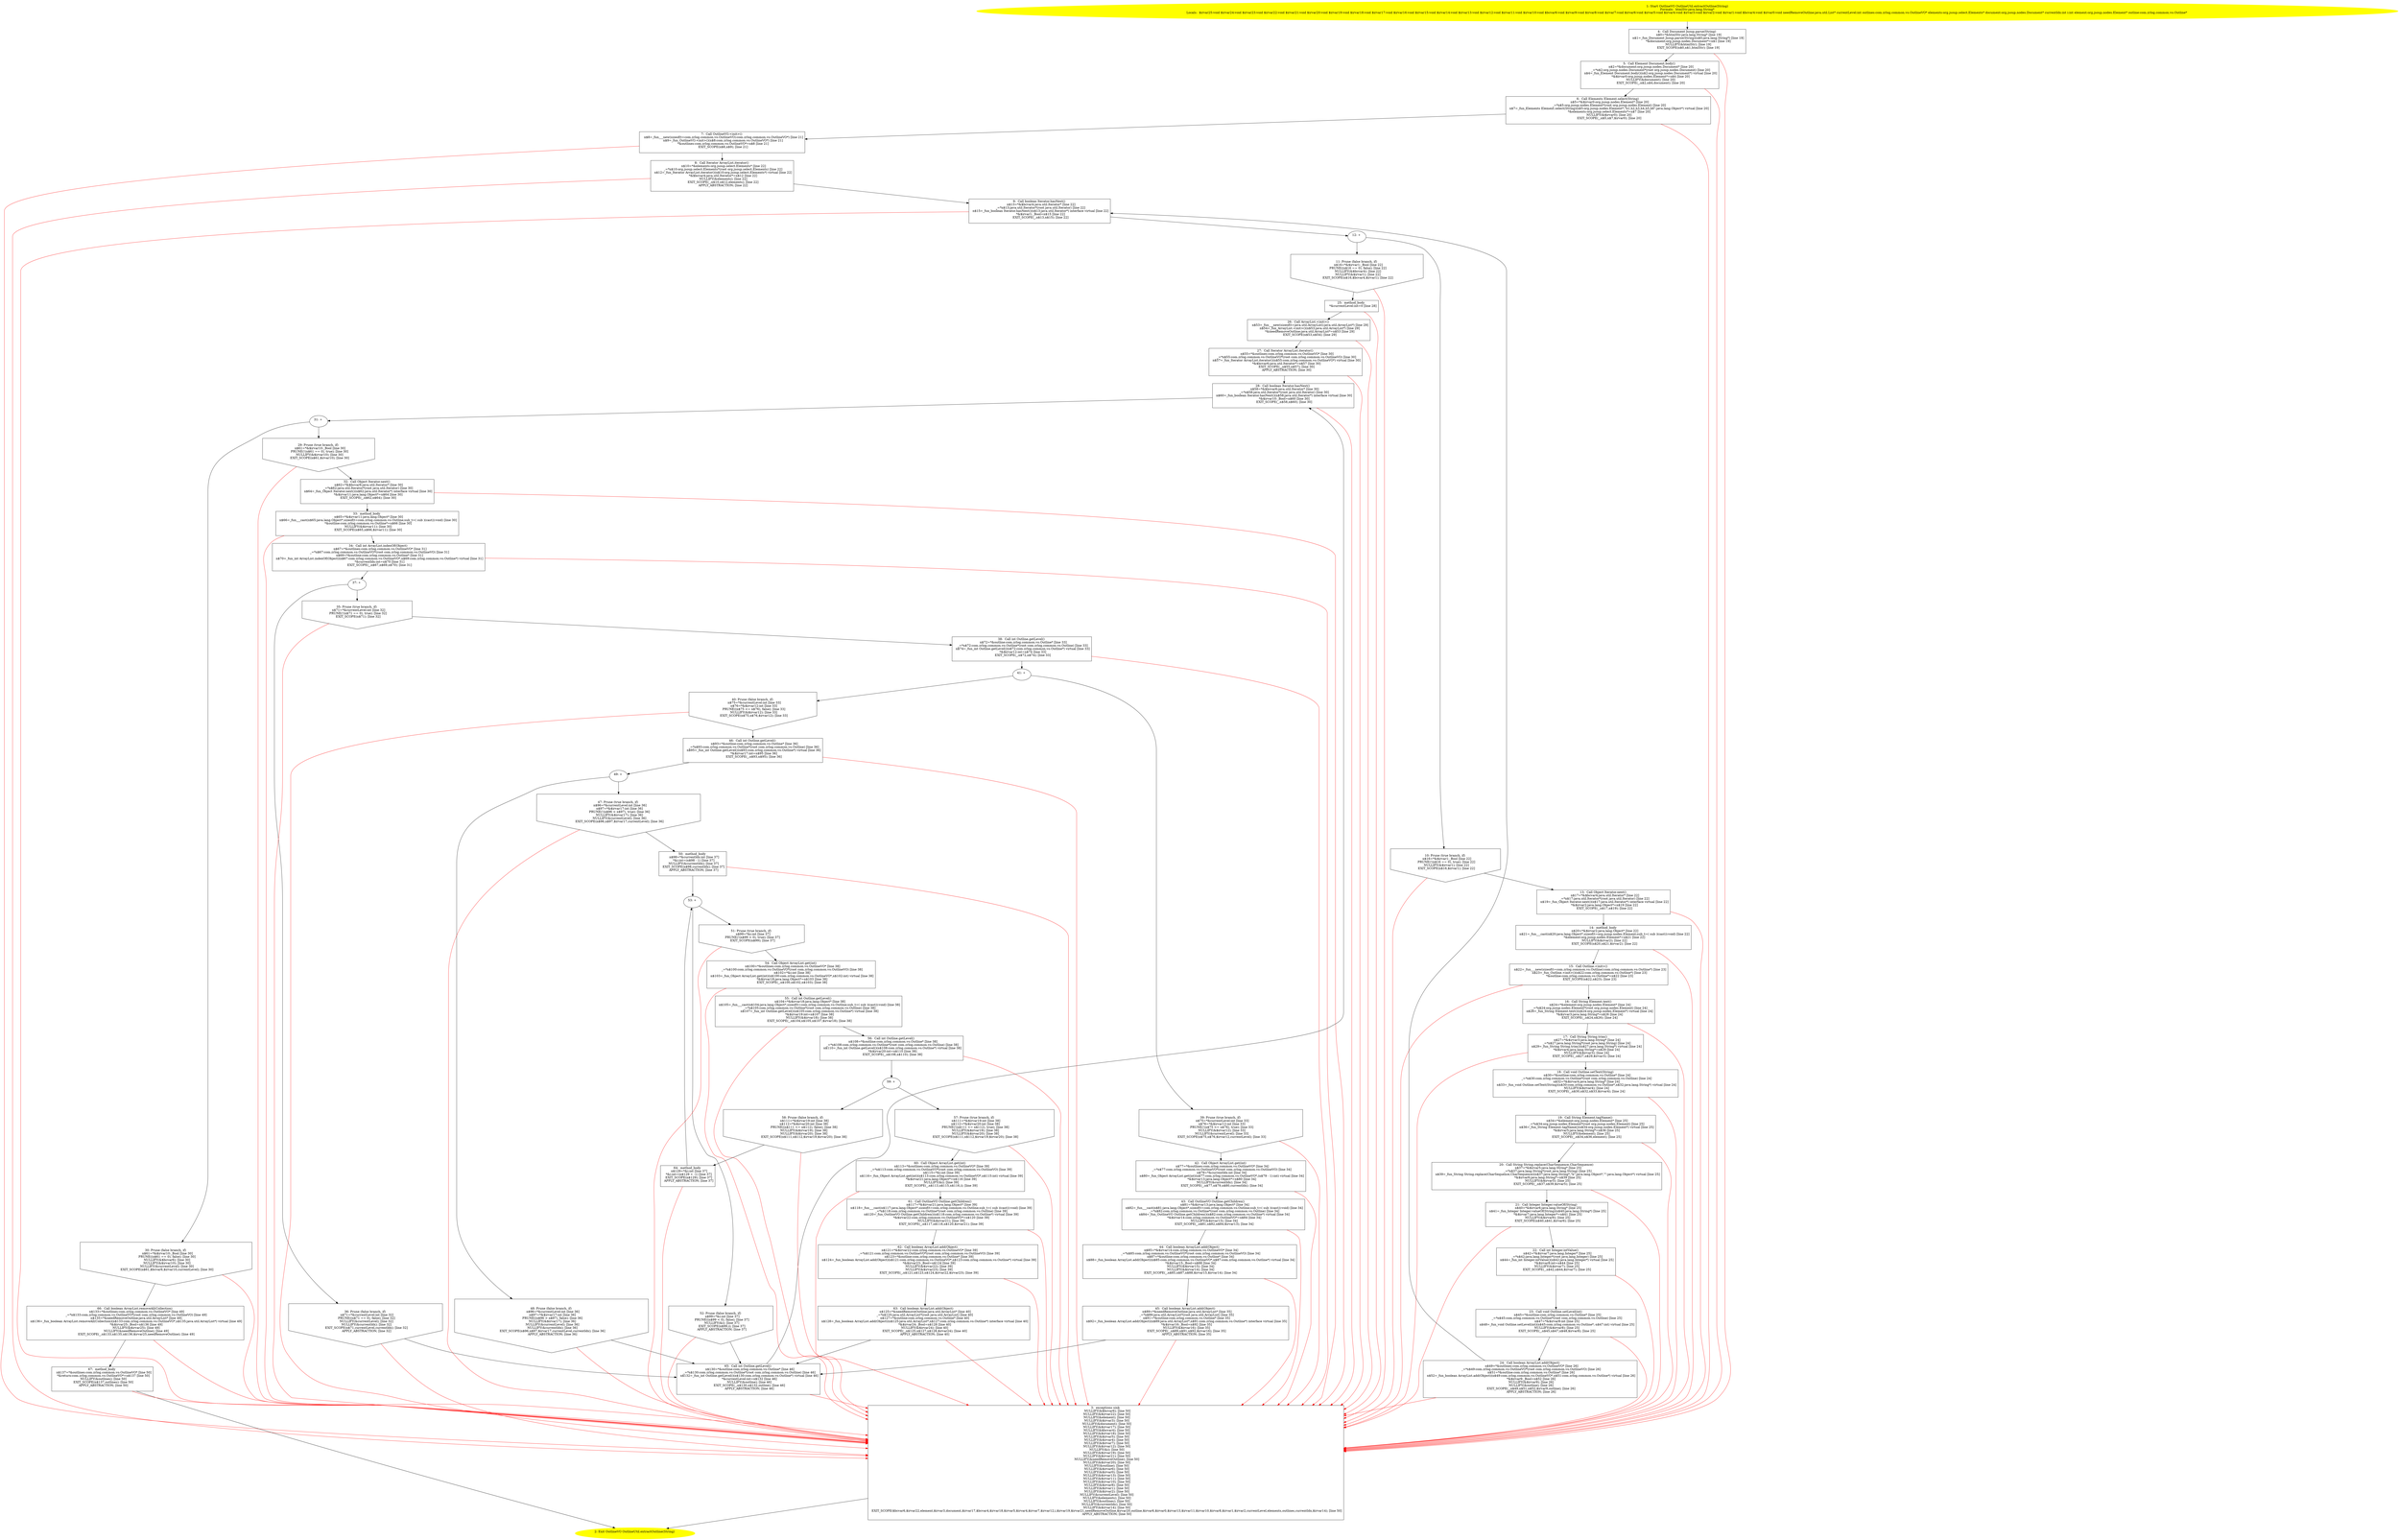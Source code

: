 /* @generated */
digraph cfg {
"com.zrlog.util.OutlineUtil.extractOutline(java.lang.String):com.zrlog.common.vo.OutlineVO.4b48f1832201a64ea081803c429f9c8a_1" [label="1: Start OutlineVO OutlineUtil.extractOutline(String)\nFormals:  htmlStr:java.lang.String*\nLocals:  $irvar25:void $irvar24:void $irvar23:void $irvar22:void $irvar21:void $irvar20:void $irvar19:void $irvar18:void $irvar17:void $irvar16:void $irvar15:void $irvar14:void $irvar13:void $irvar12:void $irvar11:void $irvar10:void $bcvar6:void $irvar9:void $irvar8:void $irvar7:void $irvar6:void $irvar5:void $irvar4:void $irvar3:void $irvar2:void $irvar1:void $bcvar4:void $irvar0:void needRemoveOutline:java.util.List* currentLevel:int outlines:com.zrlog.common.vo.OutlineVO* elements:org.jsoup.select.Elements* document:org.jsoup.nodes.Document* currentIdx:int i:int element:org.jsoup.nodes.Element* outline:com.zrlog.common.vo.Outline* \n  " color=yellow style=filled]
	

	 "com.zrlog.util.OutlineUtil.extractOutline(java.lang.String):com.zrlog.common.vo.OutlineVO.4b48f1832201a64ea081803c429f9c8a_1" -> "com.zrlog.util.OutlineUtil.extractOutline(java.lang.String):com.zrlog.common.vo.OutlineVO.4b48f1832201a64ea081803c429f9c8a_4" ;
"com.zrlog.util.OutlineUtil.extractOutline(java.lang.String):com.zrlog.common.vo.OutlineVO.4b48f1832201a64ea081803c429f9c8a_2" [label="2: Exit OutlineVO OutlineUtil.extractOutline(String) \n  " color=yellow style=filled]
	

"com.zrlog.util.OutlineUtil.extractOutline(java.lang.String):com.zrlog.common.vo.OutlineVO.4b48f1832201a64ea081803c429f9c8a_3" [label="3:  exceptions sink \n   NULLIFY(&$bcvar6); [line 50]\n  NULLIFY(&$irvar22); [line 50]\n  NULLIFY(&element); [line 50]\n  NULLIFY(&$irvar3); [line 50]\n  NULLIFY(&document); [line 50]\n  NULLIFY(&$irvar17); [line 50]\n  NULLIFY(&$bcvar4); [line 50]\n  NULLIFY(&$irvar18); [line 50]\n  NULLIFY(&$irvar5); [line 50]\n  NULLIFY(&$irvar4); [line 50]\n  NULLIFY(&$irvar7); [line 50]\n  NULLIFY(&$irvar12); [line 50]\n  NULLIFY(&i); [line 50]\n  NULLIFY(&$irvar19); [line 50]\n  NULLIFY(&$irvar21); [line 50]\n  NULLIFY(&needRemoveOutline); [line 50]\n  NULLIFY(&$irvar20); [line 50]\n  NULLIFY(&outline); [line 50]\n  NULLIFY(&$irvar6); [line 50]\n  NULLIFY(&$irvar0); [line 50]\n  NULLIFY(&$irvar13); [line 50]\n  NULLIFY(&$irvar11); [line 50]\n  NULLIFY(&$irvar10); [line 50]\n  NULLIFY(&$irvar8); [line 50]\n  NULLIFY(&$irvar1); [line 50]\n  NULLIFY(&$irvar2); [line 50]\n  NULLIFY(&currentLevel); [line 50]\n  NULLIFY(&elements); [line 50]\n  NULLIFY(&outlines); [line 50]\n  NULLIFY(&currentIdx); [line 50]\n  NULLIFY(&$irvar14); [line 50]\n  EXIT_SCOPE($bcvar6,$irvar22,element,$irvar3,document,$irvar17,$bcvar4,$irvar18,$irvar5,$irvar4,$irvar7,$irvar12,i,$irvar19,$irvar21,needRemoveOutline,$irvar20,outline,$irvar6,$irvar0,$irvar13,$irvar11,$irvar10,$irvar8,$irvar1,$irvar2,currentLevel,elements,outlines,currentIdx,$irvar14); [line 50]\n  APPLY_ABSTRACTION; [line 50]\n " shape="box"]
	

	 "com.zrlog.util.OutlineUtil.extractOutline(java.lang.String):com.zrlog.common.vo.OutlineVO.4b48f1832201a64ea081803c429f9c8a_3" -> "com.zrlog.util.OutlineUtil.extractOutline(java.lang.String):com.zrlog.common.vo.OutlineVO.4b48f1832201a64ea081803c429f9c8a_2" ;
"com.zrlog.util.OutlineUtil.extractOutline(java.lang.String):com.zrlog.common.vo.OutlineVO.4b48f1832201a64ea081803c429f9c8a_4" [label="4:  Call Document Jsoup.parse(String) \n   n$0=*&htmlStr:java.lang.String* [line 19]\n  n$1=_fun_Document Jsoup.parse(String)(n$0:java.lang.String*) [line 19]\n  *&document:org.jsoup.nodes.Document*=n$1 [line 19]\n  NULLIFY(&htmlStr); [line 19]\n  EXIT_SCOPE(n$0,n$1,htmlStr); [line 19]\n " shape="box"]
	

	 "com.zrlog.util.OutlineUtil.extractOutline(java.lang.String):com.zrlog.common.vo.OutlineVO.4b48f1832201a64ea081803c429f9c8a_4" -> "com.zrlog.util.OutlineUtil.extractOutline(java.lang.String):com.zrlog.common.vo.OutlineVO.4b48f1832201a64ea081803c429f9c8a_5" ;
	 "com.zrlog.util.OutlineUtil.extractOutline(java.lang.String):com.zrlog.common.vo.OutlineVO.4b48f1832201a64ea081803c429f9c8a_4" -> "com.zrlog.util.OutlineUtil.extractOutline(java.lang.String):com.zrlog.common.vo.OutlineVO.4b48f1832201a64ea081803c429f9c8a_3" [color="red" ];
"com.zrlog.util.OutlineUtil.extractOutline(java.lang.String):com.zrlog.common.vo.OutlineVO.4b48f1832201a64ea081803c429f9c8a_5" [label="5:  Call Element Document.body() \n   n$2=*&document:org.jsoup.nodes.Document* [line 20]\n  _=*n$2:org.jsoup.nodes.Document*(root org.jsoup.nodes.Document) [line 20]\n  n$4=_fun_Element Document.body()(n$2:org.jsoup.nodes.Document*) virtual [line 20]\n  *&$irvar0:org.jsoup.nodes.Element*=n$4 [line 20]\n  NULLIFY(&document); [line 20]\n  EXIT_SCOPE(_,n$2,n$4,document); [line 20]\n " shape="box"]
	

	 "com.zrlog.util.OutlineUtil.extractOutline(java.lang.String):com.zrlog.common.vo.OutlineVO.4b48f1832201a64ea081803c429f9c8a_5" -> "com.zrlog.util.OutlineUtil.extractOutline(java.lang.String):com.zrlog.common.vo.OutlineVO.4b48f1832201a64ea081803c429f9c8a_6" ;
	 "com.zrlog.util.OutlineUtil.extractOutline(java.lang.String):com.zrlog.common.vo.OutlineVO.4b48f1832201a64ea081803c429f9c8a_5" -> "com.zrlog.util.OutlineUtil.extractOutline(java.lang.String):com.zrlog.common.vo.OutlineVO.4b48f1832201a64ea081803c429f9c8a_3" [color="red" ];
"com.zrlog.util.OutlineUtil.extractOutline(java.lang.String):com.zrlog.common.vo.OutlineVO.4b48f1832201a64ea081803c429f9c8a_6" [label="6:  Call Elements Element.select(String) \n   n$5=*&$irvar0:org.jsoup.nodes.Element* [line 20]\n  _=*n$5:org.jsoup.nodes.Element*(root org.jsoup.nodes.Element) [line 20]\n  n$7=_fun_Elements Element.select(String)(n$5:org.jsoup.nodes.Element*,\"h1,h2,h3,h4,h5,h6\":java.lang.Object*) virtual [line 20]\n  *&elements:org.jsoup.select.Elements*=n$7 [line 20]\n  NULLIFY(&$irvar0); [line 20]\n  EXIT_SCOPE(_,n$5,n$7,$irvar0); [line 20]\n " shape="box"]
	

	 "com.zrlog.util.OutlineUtil.extractOutline(java.lang.String):com.zrlog.common.vo.OutlineVO.4b48f1832201a64ea081803c429f9c8a_6" -> "com.zrlog.util.OutlineUtil.extractOutline(java.lang.String):com.zrlog.common.vo.OutlineVO.4b48f1832201a64ea081803c429f9c8a_7" ;
	 "com.zrlog.util.OutlineUtil.extractOutline(java.lang.String):com.zrlog.common.vo.OutlineVO.4b48f1832201a64ea081803c429f9c8a_6" -> "com.zrlog.util.OutlineUtil.extractOutline(java.lang.String):com.zrlog.common.vo.OutlineVO.4b48f1832201a64ea081803c429f9c8a_3" [color="red" ];
"com.zrlog.util.OutlineUtil.extractOutline(java.lang.String):com.zrlog.common.vo.OutlineVO.4b48f1832201a64ea081803c429f9c8a_7" [label="7:  Call OutlineVO.<init>() \n   n$8=_fun___new(sizeof(t=com.zrlog.common.vo.OutlineVO):com.zrlog.common.vo.OutlineVO*) [line 21]\n  n$9=_fun_OutlineVO.<init>()(n$8:com.zrlog.common.vo.OutlineVO*) [line 21]\n  *&outlines:com.zrlog.common.vo.OutlineVO*=n$8 [line 21]\n  EXIT_SCOPE(n$8,n$9); [line 21]\n " shape="box"]
	

	 "com.zrlog.util.OutlineUtil.extractOutline(java.lang.String):com.zrlog.common.vo.OutlineVO.4b48f1832201a64ea081803c429f9c8a_7" -> "com.zrlog.util.OutlineUtil.extractOutline(java.lang.String):com.zrlog.common.vo.OutlineVO.4b48f1832201a64ea081803c429f9c8a_8" ;
	 "com.zrlog.util.OutlineUtil.extractOutline(java.lang.String):com.zrlog.common.vo.OutlineVO.4b48f1832201a64ea081803c429f9c8a_7" -> "com.zrlog.util.OutlineUtil.extractOutline(java.lang.String):com.zrlog.common.vo.OutlineVO.4b48f1832201a64ea081803c429f9c8a_3" [color="red" ];
"com.zrlog.util.OutlineUtil.extractOutline(java.lang.String):com.zrlog.common.vo.OutlineVO.4b48f1832201a64ea081803c429f9c8a_8" [label="8:  Call Iterator ArrayList.iterator() \n   n$10=*&elements:org.jsoup.select.Elements* [line 22]\n  _=*n$10:org.jsoup.select.Elements*(root org.jsoup.select.Elements) [line 22]\n  n$12=_fun_Iterator ArrayList.iterator()(n$10:org.jsoup.select.Elements*) virtual [line 22]\n  *&$bcvar4:java.util.Iterator*=n$12 [line 22]\n  NULLIFY(&elements); [line 22]\n  EXIT_SCOPE(_,n$10,n$12,elements); [line 22]\n  APPLY_ABSTRACTION; [line 22]\n " shape="box"]
	

	 "com.zrlog.util.OutlineUtil.extractOutline(java.lang.String):com.zrlog.common.vo.OutlineVO.4b48f1832201a64ea081803c429f9c8a_8" -> "com.zrlog.util.OutlineUtil.extractOutline(java.lang.String):com.zrlog.common.vo.OutlineVO.4b48f1832201a64ea081803c429f9c8a_9" ;
	 "com.zrlog.util.OutlineUtil.extractOutline(java.lang.String):com.zrlog.common.vo.OutlineVO.4b48f1832201a64ea081803c429f9c8a_8" -> "com.zrlog.util.OutlineUtil.extractOutline(java.lang.String):com.zrlog.common.vo.OutlineVO.4b48f1832201a64ea081803c429f9c8a_3" [color="red" ];
"com.zrlog.util.OutlineUtil.extractOutline(java.lang.String):com.zrlog.common.vo.OutlineVO.4b48f1832201a64ea081803c429f9c8a_9" [label="9:  Call boolean Iterator.hasNext() \n   n$13=*&$bcvar4:java.util.Iterator* [line 22]\n  _=*n$13:java.util.Iterator*(root java.util.Iterator) [line 22]\n  n$15=_fun_boolean Iterator.hasNext()(n$13:java.util.Iterator*) interface virtual [line 22]\n  *&$irvar1:_Bool=n$15 [line 22]\n  EXIT_SCOPE(_,n$13,n$15); [line 22]\n " shape="box"]
	

	 "com.zrlog.util.OutlineUtil.extractOutline(java.lang.String):com.zrlog.common.vo.OutlineVO.4b48f1832201a64ea081803c429f9c8a_9" -> "com.zrlog.util.OutlineUtil.extractOutline(java.lang.String):com.zrlog.common.vo.OutlineVO.4b48f1832201a64ea081803c429f9c8a_12" ;
	 "com.zrlog.util.OutlineUtil.extractOutline(java.lang.String):com.zrlog.common.vo.OutlineVO.4b48f1832201a64ea081803c429f9c8a_9" -> "com.zrlog.util.OutlineUtil.extractOutline(java.lang.String):com.zrlog.common.vo.OutlineVO.4b48f1832201a64ea081803c429f9c8a_3" [color="red" ];
"com.zrlog.util.OutlineUtil.extractOutline(java.lang.String):com.zrlog.common.vo.OutlineVO.4b48f1832201a64ea081803c429f9c8a_10" [label="10: Prune (true branch, if) \n   n$16=*&$irvar1:_Bool [line 22]\n  PRUNE(!(n$16 == 0), true); [line 22]\n  NULLIFY(&$irvar1); [line 22]\n  EXIT_SCOPE(n$16,$irvar1); [line 22]\n " shape="invhouse"]
	

	 "com.zrlog.util.OutlineUtil.extractOutline(java.lang.String):com.zrlog.common.vo.OutlineVO.4b48f1832201a64ea081803c429f9c8a_10" -> "com.zrlog.util.OutlineUtil.extractOutline(java.lang.String):com.zrlog.common.vo.OutlineVO.4b48f1832201a64ea081803c429f9c8a_13" ;
	 "com.zrlog.util.OutlineUtil.extractOutline(java.lang.String):com.zrlog.common.vo.OutlineVO.4b48f1832201a64ea081803c429f9c8a_10" -> "com.zrlog.util.OutlineUtil.extractOutline(java.lang.String):com.zrlog.common.vo.OutlineVO.4b48f1832201a64ea081803c429f9c8a_3" [color="red" ];
"com.zrlog.util.OutlineUtil.extractOutline(java.lang.String):com.zrlog.common.vo.OutlineVO.4b48f1832201a64ea081803c429f9c8a_11" [label="11: Prune (false branch, if) \n   n$16=*&$irvar1:_Bool [line 22]\n  PRUNE((n$16 == 0), false); [line 22]\n  NULLIFY(&$bcvar4); [line 22]\n  NULLIFY(&$irvar1); [line 22]\n  EXIT_SCOPE(n$16,$bcvar4,$irvar1); [line 22]\n " shape="invhouse"]
	

	 "com.zrlog.util.OutlineUtil.extractOutline(java.lang.String):com.zrlog.common.vo.OutlineVO.4b48f1832201a64ea081803c429f9c8a_11" -> "com.zrlog.util.OutlineUtil.extractOutline(java.lang.String):com.zrlog.common.vo.OutlineVO.4b48f1832201a64ea081803c429f9c8a_25" ;
	 "com.zrlog.util.OutlineUtil.extractOutline(java.lang.String):com.zrlog.common.vo.OutlineVO.4b48f1832201a64ea081803c429f9c8a_11" -> "com.zrlog.util.OutlineUtil.extractOutline(java.lang.String):com.zrlog.common.vo.OutlineVO.4b48f1832201a64ea081803c429f9c8a_3" [color="red" ];
"com.zrlog.util.OutlineUtil.extractOutline(java.lang.String):com.zrlog.common.vo.OutlineVO.4b48f1832201a64ea081803c429f9c8a_12" [label="12: + \n  " ]
	

	 "com.zrlog.util.OutlineUtil.extractOutline(java.lang.String):com.zrlog.common.vo.OutlineVO.4b48f1832201a64ea081803c429f9c8a_12" -> "com.zrlog.util.OutlineUtil.extractOutline(java.lang.String):com.zrlog.common.vo.OutlineVO.4b48f1832201a64ea081803c429f9c8a_10" ;
	 "com.zrlog.util.OutlineUtil.extractOutline(java.lang.String):com.zrlog.common.vo.OutlineVO.4b48f1832201a64ea081803c429f9c8a_12" -> "com.zrlog.util.OutlineUtil.extractOutline(java.lang.String):com.zrlog.common.vo.OutlineVO.4b48f1832201a64ea081803c429f9c8a_11" ;
"com.zrlog.util.OutlineUtil.extractOutline(java.lang.String):com.zrlog.common.vo.OutlineVO.4b48f1832201a64ea081803c429f9c8a_13" [label="13:  Call Object Iterator.next() \n   n$17=*&$bcvar4:java.util.Iterator* [line 22]\n  _=*n$17:java.util.Iterator*(root java.util.Iterator) [line 22]\n  n$19=_fun_Object Iterator.next()(n$17:java.util.Iterator*) interface virtual [line 22]\n  *&$irvar2:java.lang.Object*=n$19 [line 22]\n  EXIT_SCOPE(_,n$17,n$19); [line 22]\n " shape="box"]
	

	 "com.zrlog.util.OutlineUtil.extractOutline(java.lang.String):com.zrlog.common.vo.OutlineVO.4b48f1832201a64ea081803c429f9c8a_13" -> "com.zrlog.util.OutlineUtil.extractOutline(java.lang.String):com.zrlog.common.vo.OutlineVO.4b48f1832201a64ea081803c429f9c8a_14" ;
	 "com.zrlog.util.OutlineUtil.extractOutline(java.lang.String):com.zrlog.common.vo.OutlineVO.4b48f1832201a64ea081803c429f9c8a_13" -> "com.zrlog.util.OutlineUtil.extractOutline(java.lang.String):com.zrlog.common.vo.OutlineVO.4b48f1832201a64ea081803c429f9c8a_3" [color="red" ];
"com.zrlog.util.OutlineUtil.extractOutline(java.lang.String):com.zrlog.common.vo.OutlineVO.4b48f1832201a64ea081803c429f9c8a_14" [label="14:  method_body \n   n$20=*&$irvar2:java.lang.Object* [line 22]\n  n$21=_fun___cast(n$20:java.lang.Object*,sizeof(t=org.jsoup.nodes.Element;sub_t=( sub )(cast)):void) [line 22]\n  *&element:org.jsoup.nodes.Element*=n$21 [line 22]\n  NULLIFY(&$irvar2); [line 22]\n  EXIT_SCOPE(n$20,n$21,$irvar2); [line 22]\n " shape="box"]
	

	 "com.zrlog.util.OutlineUtil.extractOutline(java.lang.String):com.zrlog.common.vo.OutlineVO.4b48f1832201a64ea081803c429f9c8a_14" -> "com.zrlog.util.OutlineUtil.extractOutline(java.lang.String):com.zrlog.common.vo.OutlineVO.4b48f1832201a64ea081803c429f9c8a_15" ;
	 "com.zrlog.util.OutlineUtil.extractOutline(java.lang.String):com.zrlog.common.vo.OutlineVO.4b48f1832201a64ea081803c429f9c8a_14" -> "com.zrlog.util.OutlineUtil.extractOutline(java.lang.String):com.zrlog.common.vo.OutlineVO.4b48f1832201a64ea081803c429f9c8a_3" [color="red" ];
"com.zrlog.util.OutlineUtil.extractOutline(java.lang.String):com.zrlog.common.vo.OutlineVO.4b48f1832201a64ea081803c429f9c8a_15" [label="15:  Call Outline.<init>() \n   n$22=_fun___new(sizeof(t=com.zrlog.common.vo.Outline):com.zrlog.common.vo.Outline*) [line 23]\n  n$23=_fun_Outline.<init>()(n$22:com.zrlog.common.vo.Outline*) [line 23]\n  *&outline:com.zrlog.common.vo.Outline*=n$22 [line 23]\n  EXIT_SCOPE(n$22,n$23); [line 23]\n " shape="box"]
	

	 "com.zrlog.util.OutlineUtil.extractOutline(java.lang.String):com.zrlog.common.vo.OutlineVO.4b48f1832201a64ea081803c429f9c8a_15" -> "com.zrlog.util.OutlineUtil.extractOutline(java.lang.String):com.zrlog.common.vo.OutlineVO.4b48f1832201a64ea081803c429f9c8a_16" ;
	 "com.zrlog.util.OutlineUtil.extractOutline(java.lang.String):com.zrlog.common.vo.OutlineVO.4b48f1832201a64ea081803c429f9c8a_15" -> "com.zrlog.util.OutlineUtil.extractOutline(java.lang.String):com.zrlog.common.vo.OutlineVO.4b48f1832201a64ea081803c429f9c8a_3" [color="red" ];
"com.zrlog.util.OutlineUtil.extractOutline(java.lang.String):com.zrlog.common.vo.OutlineVO.4b48f1832201a64ea081803c429f9c8a_16" [label="16:  Call String Element.text() \n   n$24=*&element:org.jsoup.nodes.Element* [line 24]\n  _=*n$24:org.jsoup.nodes.Element*(root org.jsoup.nodes.Element) [line 24]\n  n$26=_fun_String Element.text()(n$24:org.jsoup.nodes.Element*) virtual [line 24]\n  *&$irvar3:java.lang.String*=n$26 [line 24]\n  EXIT_SCOPE(_,n$24,n$26); [line 24]\n " shape="box"]
	

	 "com.zrlog.util.OutlineUtil.extractOutline(java.lang.String):com.zrlog.common.vo.OutlineVO.4b48f1832201a64ea081803c429f9c8a_16" -> "com.zrlog.util.OutlineUtil.extractOutline(java.lang.String):com.zrlog.common.vo.OutlineVO.4b48f1832201a64ea081803c429f9c8a_17" ;
	 "com.zrlog.util.OutlineUtil.extractOutline(java.lang.String):com.zrlog.common.vo.OutlineVO.4b48f1832201a64ea081803c429f9c8a_16" -> "com.zrlog.util.OutlineUtil.extractOutline(java.lang.String):com.zrlog.common.vo.OutlineVO.4b48f1832201a64ea081803c429f9c8a_3" [color="red" ];
"com.zrlog.util.OutlineUtil.extractOutline(java.lang.String):com.zrlog.common.vo.OutlineVO.4b48f1832201a64ea081803c429f9c8a_17" [label="17:  Call String String.trim() \n   n$27=*&$irvar3:java.lang.String* [line 24]\n  _=*n$27:java.lang.String*(root java.lang.String) [line 24]\n  n$29=_fun_String String.trim()(n$27:java.lang.String*) virtual [line 24]\n  *&$irvar4:java.lang.String*=n$29 [line 24]\n  NULLIFY(&$irvar3); [line 24]\n  EXIT_SCOPE(_,n$27,n$29,$irvar3); [line 24]\n " shape="box"]
	

	 "com.zrlog.util.OutlineUtil.extractOutline(java.lang.String):com.zrlog.common.vo.OutlineVO.4b48f1832201a64ea081803c429f9c8a_17" -> "com.zrlog.util.OutlineUtil.extractOutline(java.lang.String):com.zrlog.common.vo.OutlineVO.4b48f1832201a64ea081803c429f9c8a_18" ;
	 "com.zrlog.util.OutlineUtil.extractOutline(java.lang.String):com.zrlog.common.vo.OutlineVO.4b48f1832201a64ea081803c429f9c8a_17" -> "com.zrlog.util.OutlineUtil.extractOutline(java.lang.String):com.zrlog.common.vo.OutlineVO.4b48f1832201a64ea081803c429f9c8a_3" [color="red" ];
"com.zrlog.util.OutlineUtil.extractOutline(java.lang.String):com.zrlog.common.vo.OutlineVO.4b48f1832201a64ea081803c429f9c8a_18" [label="18:  Call void Outline.setText(String) \n   n$30=*&outline:com.zrlog.common.vo.Outline* [line 24]\n  _=*n$30:com.zrlog.common.vo.Outline*(root com.zrlog.common.vo.Outline) [line 24]\n  n$32=*&$irvar4:java.lang.String* [line 24]\n  n$33=_fun_void Outline.setText(String)(n$30:com.zrlog.common.vo.Outline*,n$32:java.lang.String*) virtual [line 24]\n  NULLIFY(&$irvar4); [line 24]\n  EXIT_SCOPE(_,n$30,n$32,n$33,$irvar4); [line 24]\n " shape="box"]
	

	 "com.zrlog.util.OutlineUtil.extractOutline(java.lang.String):com.zrlog.common.vo.OutlineVO.4b48f1832201a64ea081803c429f9c8a_18" -> "com.zrlog.util.OutlineUtil.extractOutline(java.lang.String):com.zrlog.common.vo.OutlineVO.4b48f1832201a64ea081803c429f9c8a_19" ;
	 "com.zrlog.util.OutlineUtil.extractOutline(java.lang.String):com.zrlog.common.vo.OutlineVO.4b48f1832201a64ea081803c429f9c8a_18" -> "com.zrlog.util.OutlineUtil.extractOutline(java.lang.String):com.zrlog.common.vo.OutlineVO.4b48f1832201a64ea081803c429f9c8a_3" [color="red" ];
"com.zrlog.util.OutlineUtil.extractOutline(java.lang.String):com.zrlog.common.vo.OutlineVO.4b48f1832201a64ea081803c429f9c8a_19" [label="19:  Call String Element.tagName() \n   n$34=*&element:org.jsoup.nodes.Element* [line 25]\n  _=*n$34:org.jsoup.nodes.Element*(root org.jsoup.nodes.Element) [line 25]\n  n$36=_fun_String Element.tagName()(n$34:org.jsoup.nodes.Element*) virtual [line 25]\n  *&$irvar5:java.lang.String*=n$36 [line 25]\n  NULLIFY(&element); [line 25]\n  EXIT_SCOPE(_,n$34,n$36,element); [line 25]\n " shape="box"]
	

	 "com.zrlog.util.OutlineUtil.extractOutline(java.lang.String):com.zrlog.common.vo.OutlineVO.4b48f1832201a64ea081803c429f9c8a_19" -> "com.zrlog.util.OutlineUtil.extractOutline(java.lang.String):com.zrlog.common.vo.OutlineVO.4b48f1832201a64ea081803c429f9c8a_20" ;
	 "com.zrlog.util.OutlineUtil.extractOutline(java.lang.String):com.zrlog.common.vo.OutlineVO.4b48f1832201a64ea081803c429f9c8a_19" -> "com.zrlog.util.OutlineUtil.extractOutline(java.lang.String):com.zrlog.common.vo.OutlineVO.4b48f1832201a64ea081803c429f9c8a_3" [color="red" ];
"com.zrlog.util.OutlineUtil.extractOutline(java.lang.String):com.zrlog.common.vo.OutlineVO.4b48f1832201a64ea081803c429f9c8a_20" [label="20:  Call String String.replace(CharSequence,CharSequence) \n   n$37=*&$irvar5:java.lang.String* [line 25]\n  _=*n$37:java.lang.String*(root java.lang.String) [line 25]\n  n$39=_fun_String String.replace(CharSequence,CharSequence)(n$37:java.lang.String*,\"h\":java.lang.Object*,\"\":java.lang.Object*) virtual [line 25]\n  *&$irvar6:java.lang.String*=n$39 [line 25]\n  NULLIFY(&$irvar5); [line 25]\n  EXIT_SCOPE(_,n$37,n$39,$irvar5); [line 25]\n " shape="box"]
	

	 "com.zrlog.util.OutlineUtil.extractOutline(java.lang.String):com.zrlog.common.vo.OutlineVO.4b48f1832201a64ea081803c429f9c8a_20" -> "com.zrlog.util.OutlineUtil.extractOutline(java.lang.String):com.zrlog.common.vo.OutlineVO.4b48f1832201a64ea081803c429f9c8a_21" ;
	 "com.zrlog.util.OutlineUtil.extractOutline(java.lang.String):com.zrlog.common.vo.OutlineVO.4b48f1832201a64ea081803c429f9c8a_20" -> "com.zrlog.util.OutlineUtil.extractOutline(java.lang.String):com.zrlog.common.vo.OutlineVO.4b48f1832201a64ea081803c429f9c8a_3" [color="red" ];
"com.zrlog.util.OutlineUtil.extractOutline(java.lang.String):com.zrlog.common.vo.OutlineVO.4b48f1832201a64ea081803c429f9c8a_21" [label="21:  Call Integer Integer.valueOf(String) \n   n$40=*&$irvar6:java.lang.String* [line 25]\n  n$41=_fun_Integer Integer.valueOf(String)(n$40:java.lang.String*) [line 25]\n  *&$irvar7:java.lang.Integer*=n$41 [line 25]\n  NULLIFY(&$irvar6); [line 25]\n  EXIT_SCOPE(n$40,n$41,$irvar6); [line 25]\n " shape="box"]
	

	 "com.zrlog.util.OutlineUtil.extractOutline(java.lang.String):com.zrlog.common.vo.OutlineVO.4b48f1832201a64ea081803c429f9c8a_21" -> "com.zrlog.util.OutlineUtil.extractOutline(java.lang.String):com.zrlog.common.vo.OutlineVO.4b48f1832201a64ea081803c429f9c8a_22" ;
	 "com.zrlog.util.OutlineUtil.extractOutline(java.lang.String):com.zrlog.common.vo.OutlineVO.4b48f1832201a64ea081803c429f9c8a_21" -> "com.zrlog.util.OutlineUtil.extractOutline(java.lang.String):com.zrlog.common.vo.OutlineVO.4b48f1832201a64ea081803c429f9c8a_3" [color="red" ];
"com.zrlog.util.OutlineUtil.extractOutline(java.lang.String):com.zrlog.common.vo.OutlineVO.4b48f1832201a64ea081803c429f9c8a_22" [label="22:  Call int Integer.intValue() \n   n$42=*&$irvar7:java.lang.Integer* [line 25]\n  _=*n$42:java.lang.Integer*(root java.lang.Integer) [line 25]\n  n$44=_fun_int Integer.intValue()(n$42:java.lang.Integer*) virtual [line 25]\n  *&$irvar8:int=n$44 [line 25]\n  NULLIFY(&$irvar7); [line 25]\n  EXIT_SCOPE(_,n$42,n$44,$irvar7); [line 25]\n " shape="box"]
	

	 "com.zrlog.util.OutlineUtil.extractOutline(java.lang.String):com.zrlog.common.vo.OutlineVO.4b48f1832201a64ea081803c429f9c8a_22" -> "com.zrlog.util.OutlineUtil.extractOutline(java.lang.String):com.zrlog.common.vo.OutlineVO.4b48f1832201a64ea081803c429f9c8a_23" ;
	 "com.zrlog.util.OutlineUtil.extractOutline(java.lang.String):com.zrlog.common.vo.OutlineVO.4b48f1832201a64ea081803c429f9c8a_22" -> "com.zrlog.util.OutlineUtil.extractOutline(java.lang.String):com.zrlog.common.vo.OutlineVO.4b48f1832201a64ea081803c429f9c8a_3" [color="red" ];
"com.zrlog.util.OutlineUtil.extractOutline(java.lang.String):com.zrlog.common.vo.OutlineVO.4b48f1832201a64ea081803c429f9c8a_23" [label="23:  Call void Outline.setLevel(int) \n   n$45=*&outline:com.zrlog.common.vo.Outline* [line 25]\n  _=*n$45:com.zrlog.common.vo.Outline*(root com.zrlog.common.vo.Outline) [line 25]\n  n$47=*&$irvar8:int [line 25]\n  n$48=_fun_void Outline.setLevel(int)(n$45:com.zrlog.common.vo.Outline*,-n$47:int) virtual [line 25]\n  NULLIFY(&$irvar8); [line 25]\n  EXIT_SCOPE(_,n$45,n$47,n$48,$irvar8); [line 25]\n " shape="box"]
	

	 "com.zrlog.util.OutlineUtil.extractOutline(java.lang.String):com.zrlog.common.vo.OutlineVO.4b48f1832201a64ea081803c429f9c8a_23" -> "com.zrlog.util.OutlineUtil.extractOutline(java.lang.String):com.zrlog.common.vo.OutlineVO.4b48f1832201a64ea081803c429f9c8a_24" ;
	 "com.zrlog.util.OutlineUtil.extractOutline(java.lang.String):com.zrlog.common.vo.OutlineVO.4b48f1832201a64ea081803c429f9c8a_23" -> "com.zrlog.util.OutlineUtil.extractOutline(java.lang.String):com.zrlog.common.vo.OutlineVO.4b48f1832201a64ea081803c429f9c8a_3" [color="red" ];
"com.zrlog.util.OutlineUtil.extractOutline(java.lang.String):com.zrlog.common.vo.OutlineVO.4b48f1832201a64ea081803c429f9c8a_24" [label="24:  Call boolean ArrayList.add(Object) \n   n$49=*&outlines:com.zrlog.common.vo.OutlineVO* [line 26]\n  _=*n$49:com.zrlog.common.vo.OutlineVO*(root com.zrlog.common.vo.OutlineVO) [line 26]\n  n$51=*&outline:com.zrlog.common.vo.Outline* [line 26]\n  n$52=_fun_boolean ArrayList.add(Object)(n$49:com.zrlog.common.vo.OutlineVO*,n$51:com.zrlog.common.vo.Outline*) virtual [line 26]\n  *&$irvar9:_Bool=n$52 [line 26]\n  NULLIFY(&$irvar9); [line 26]\n  NULLIFY(&outline); [line 26]\n  EXIT_SCOPE(_,n$49,n$51,n$52,$irvar9,outline); [line 26]\n  APPLY_ABSTRACTION; [line 26]\n " shape="box"]
	

	 "com.zrlog.util.OutlineUtil.extractOutline(java.lang.String):com.zrlog.common.vo.OutlineVO.4b48f1832201a64ea081803c429f9c8a_24" -> "com.zrlog.util.OutlineUtil.extractOutline(java.lang.String):com.zrlog.common.vo.OutlineVO.4b48f1832201a64ea081803c429f9c8a_9" ;
	 "com.zrlog.util.OutlineUtil.extractOutline(java.lang.String):com.zrlog.common.vo.OutlineVO.4b48f1832201a64ea081803c429f9c8a_24" -> "com.zrlog.util.OutlineUtil.extractOutline(java.lang.String):com.zrlog.common.vo.OutlineVO.4b48f1832201a64ea081803c429f9c8a_3" [color="red" ];
"com.zrlog.util.OutlineUtil.extractOutline(java.lang.String):com.zrlog.common.vo.OutlineVO.4b48f1832201a64ea081803c429f9c8a_25" [label="25:  method_body \n   *&currentLevel:int=0 [line 28]\n " shape="box"]
	

	 "com.zrlog.util.OutlineUtil.extractOutline(java.lang.String):com.zrlog.common.vo.OutlineVO.4b48f1832201a64ea081803c429f9c8a_25" -> "com.zrlog.util.OutlineUtil.extractOutline(java.lang.String):com.zrlog.common.vo.OutlineVO.4b48f1832201a64ea081803c429f9c8a_26" ;
	 "com.zrlog.util.OutlineUtil.extractOutline(java.lang.String):com.zrlog.common.vo.OutlineVO.4b48f1832201a64ea081803c429f9c8a_25" -> "com.zrlog.util.OutlineUtil.extractOutline(java.lang.String):com.zrlog.common.vo.OutlineVO.4b48f1832201a64ea081803c429f9c8a_3" [color="red" ];
"com.zrlog.util.OutlineUtil.extractOutline(java.lang.String):com.zrlog.common.vo.OutlineVO.4b48f1832201a64ea081803c429f9c8a_26" [label="26:  Call ArrayList.<init>() \n   n$53=_fun___new(sizeof(t=java.util.ArrayList):java.util.ArrayList*) [line 29]\n  n$54=_fun_ArrayList.<init>()(n$53:java.util.ArrayList*) [line 29]\n  *&needRemoveOutline:java.util.ArrayList*=n$53 [line 29]\n  EXIT_SCOPE(n$53,n$54); [line 29]\n " shape="box"]
	

	 "com.zrlog.util.OutlineUtil.extractOutline(java.lang.String):com.zrlog.common.vo.OutlineVO.4b48f1832201a64ea081803c429f9c8a_26" -> "com.zrlog.util.OutlineUtil.extractOutline(java.lang.String):com.zrlog.common.vo.OutlineVO.4b48f1832201a64ea081803c429f9c8a_27" ;
	 "com.zrlog.util.OutlineUtil.extractOutline(java.lang.String):com.zrlog.common.vo.OutlineVO.4b48f1832201a64ea081803c429f9c8a_26" -> "com.zrlog.util.OutlineUtil.extractOutline(java.lang.String):com.zrlog.common.vo.OutlineVO.4b48f1832201a64ea081803c429f9c8a_3" [color="red" ];
"com.zrlog.util.OutlineUtil.extractOutline(java.lang.String):com.zrlog.common.vo.OutlineVO.4b48f1832201a64ea081803c429f9c8a_27" [label="27:  Call Iterator ArrayList.iterator() \n   n$55=*&outlines:com.zrlog.common.vo.OutlineVO* [line 30]\n  _=*n$55:com.zrlog.common.vo.OutlineVO*(root com.zrlog.common.vo.OutlineVO) [line 30]\n  n$57=_fun_Iterator ArrayList.iterator()(n$55:com.zrlog.common.vo.OutlineVO*) virtual [line 30]\n  *&$bcvar6:java.util.Iterator*=n$57 [line 30]\n  EXIT_SCOPE(_,n$55,n$57); [line 30]\n  APPLY_ABSTRACTION; [line 30]\n " shape="box"]
	

	 "com.zrlog.util.OutlineUtil.extractOutline(java.lang.String):com.zrlog.common.vo.OutlineVO.4b48f1832201a64ea081803c429f9c8a_27" -> "com.zrlog.util.OutlineUtil.extractOutline(java.lang.String):com.zrlog.common.vo.OutlineVO.4b48f1832201a64ea081803c429f9c8a_28" ;
	 "com.zrlog.util.OutlineUtil.extractOutline(java.lang.String):com.zrlog.common.vo.OutlineVO.4b48f1832201a64ea081803c429f9c8a_27" -> "com.zrlog.util.OutlineUtil.extractOutline(java.lang.String):com.zrlog.common.vo.OutlineVO.4b48f1832201a64ea081803c429f9c8a_3" [color="red" ];
"com.zrlog.util.OutlineUtil.extractOutline(java.lang.String):com.zrlog.common.vo.OutlineVO.4b48f1832201a64ea081803c429f9c8a_28" [label="28:  Call boolean Iterator.hasNext() \n   n$58=*&$bcvar6:java.util.Iterator* [line 30]\n  _=*n$58:java.util.Iterator*(root java.util.Iterator) [line 30]\n  n$60=_fun_boolean Iterator.hasNext()(n$58:java.util.Iterator*) interface virtual [line 30]\n  *&$irvar10:_Bool=n$60 [line 30]\n  EXIT_SCOPE(_,n$58,n$60); [line 30]\n " shape="box"]
	

	 "com.zrlog.util.OutlineUtil.extractOutline(java.lang.String):com.zrlog.common.vo.OutlineVO.4b48f1832201a64ea081803c429f9c8a_28" -> "com.zrlog.util.OutlineUtil.extractOutline(java.lang.String):com.zrlog.common.vo.OutlineVO.4b48f1832201a64ea081803c429f9c8a_31" ;
	 "com.zrlog.util.OutlineUtil.extractOutline(java.lang.String):com.zrlog.common.vo.OutlineVO.4b48f1832201a64ea081803c429f9c8a_28" -> "com.zrlog.util.OutlineUtil.extractOutline(java.lang.String):com.zrlog.common.vo.OutlineVO.4b48f1832201a64ea081803c429f9c8a_3" [color="red" ];
"com.zrlog.util.OutlineUtil.extractOutline(java.lang.String):com.zrlog.common.vo.OutlineVO.4b48f1832201a64ea081803c429f9c8a_29" [label="29: Prune (true branch, if) \n   n$61=*&$irvar10:_Bool [line 30]\n  PRUNE(!(n$61 == 0), true); [line 30]\n  NULLIFY(&$irvar10); [line 30]\n  EXIT_SCOPE(n$61,$irvar10); [line 30]\n " shape="invhouse"]
	

	 "com.zrlog.util.OutlineUtil.extractOutline(java.lang.String):com.zrlog.common.vo.OutlineVO.4b48f1832201a64ea081803c429f9c8a_29" -> "com.zrlog.util.OutlineUtil.extractOutline(java.lang.String):com.zrlog.common.vo.OutlineVO.4b48f1832201a64ea081803c429f9c8a_32" ;
	 "com.zrlog.util.OutlineUtil.extractOutline(java.lang.String):com.zrlog.common.vo.OutlineVO.4b48f1832201a64ea081803c429f9c8a_29" -> "com.zrlog.util.OutlineUtil.extractOutline(java.lang.String):com.zrlog.common.vo.OutlineVO.4b48f1832201a64ea081803c429f9c8a_3" [color="red" ];
"com.zrlog.util.OutlineUtil.extractOutline(java.lang.String):com.zrlog.common.vo.OutlineVO.4b48f1832201a64ea081803c429f9c8a_30" [label="30: Prune (false branch, if) \n   n$61=*&$irvar10:_Bool [line 30]\n  PRUNE((n$61 == 0), false); [line 30]\n  NULLIFY(&$bcvar6); [line 30]\n  NULLIFY(&$irvar10); [line 30]\n  NULLIFY(&currentLevel); [line 30]\n  EXIT_SCOPE(n$61,$bcvar6,$irvar10,currentLevel); [line 30]\n " shape="invhouse"]
	

	 "com.zrlog.util.OutlineUtil.extractOutline(java.lang.String):com.zrlog.common.vo.OutlineVO.4b48f1832201a64ea081803c429f9c8a_30" -> "com.zrlog.util.OutlineUtil.extractOutline(java.lang.String):com.zrlog.common.vo.OutlineVO.4b48f1832201a64ea081803c429f9c8a_66" ;
	 "com.zrlog.util.OutlineUtil.extractOutline(java.lang.String):com.zrlog.common.vo.OutlineVO.4b48f1832201a64ea081803c429f9c8a_30" -> "com.zrlog.util.OutlineUtil.extractOutline(java.lang.String):com.zrlog.common.vo.OutlineVO.4b48f1832201a64ea081803c429f9c8a_3" [color="red" ];
"com.zrlog.util.OutlineUtil.extractOutline(java.lang.String):com.zrlog.common.vo.OutlineVO.4b48f1832201a64ea081803c429f9c8a_31" [label="31: + \n  " ]
	

	 "com.zrlog.util.OutlineUtil.extractOutline(java.lang.String):com.zrlog.common.vo.OutlineVO.4b48f1832201a64ea081803c429f9c8a_31" -> "com.zrlog.util.OutlineUtil.extractOutline(java.lang.String):com.zrlog.common.vo.OutlineVO.4b48f1832201a64ea081803c429f9c8a_29" ;
	 "com.zrlog.util.OutlineUtil.extractOutline(java.lang.String):com.zrlog.common.vo.OutlineVO.4b48f1832201a64ea081803c429f9c8a_31" -> "com.zrlog.util.OutlineUtil.extractOutline(java.lang.String):com.zrlog.common.vo.OutlineVO.4b48f1832201a64ea081803c429f9c8a_30" ;
"com.zrlog.util.OutlineUtil.extractOutline(java.lang.String):com.zrlog.common.vo.OutlineVO.4b48f1832201a64ea081803c429f9c8a_32" [label="32:  Call Object Iterator.next() \n   n$62=*&$bcvar6:java.util.Iterator* [line 30]\n  _=*n$62:java.util.Iterator*(root java.util.Iterator) [line 30]\n  n$64=_fun_Object Iterator.next()(n$62:java.util.Iterator*) interface virtual [line 30]\n  *&$irvar11:java.lang.Object*=n$64 [line 30]\n  EXIT_SCOPE(_,n$62,n$64); [line 30]\n " shape="box"]
	

	 "com.zrlog.util.OutlineUtil.extractOutline(java.lang.String):com.zrlog.common.vo.OutlineVO.4b48f1832201a64ea081803c429f9c8a_32" -> "com.zrlog.util.OutlineUtil.extractOutline(java.lang.String):com.zrlog.common.vo.OutlineVO.4b48f1832201a64ea081803c429f9c8a_33" ;
	 "com.zrlog.util.OutlineUtil.extractOutline(java.lang.String):com.zrlog.common.vo.OutlineVO.4b48f1832201a64ea081803c429f9c8a_32" -> "com.zrlog.util.OutlineUtil.extractOutline(java.lang.String):com.zrlog.common.vo.OutlineVO.4b48f1832201a64ea081803c429f9c8a_3" [color="red" ];
"com.zrlog.util.OutlineUtil.extractOutline(java.lang.String):com.zrlog.common.vo.OutlineVO.4b48f1832201a64ea081803c429f9c8a_33" [label="33:  method_body \n   n$65=*&$irvar11:java.lang.Object* [line 30]\n  n$66=_fun___cast(n$65:java.lang.Object*,sizeof(t=com.zrlog.common.vo.Outline;sub_t=( sub )(cast)):void) [line 30]\n  *&outline:com.zrlog.common.vo.Outline*=n$66 [line 30]\n  NULLIFY(&$irvar11); [line 30]\n  EXIT_SCOPE(n$65,n$66,$irvar11); [line 30]\n " shape="box"]
	

	 "com.zrlog.util.OutlineUtil.extractOutline(java.lang.String):com.zrlog.common.vo.OutlineVO.4b48f1832201a64ea081803c429f9c8a_33" -> "com.zrlog.util.OutlineUtil.extractOutline(java.lang.String):com.zrlog.common.vo.OutlineVO.4b48f1832201a64ea081803c429f9c8a_34" ;
	 "com.zrlog.util.OutlineUtil.extractOutline(java.lang.String):com.zrlog.common.vo.OutlineVO.4b48f1832201a64ea081803c429f9c8a_33" -> "com.zrlog.util.OutlineUtil.extractOutline(java.lang.String):com.zrlog.common.vo.OutlineVO.4b48f1832201a64ea081803c429f9c8a_3" [color="red" ];
"com.zrlog.util.OutlineUtil.extractOutline(java.lang.String):com.zrlog.common.vo.OutlineVO.4b48f1832201a64ea081803c429f9c8a_34" [label="34:  Call int ArrayList.indexOf(Object) \n   n$67=*&outlines:com.zrlog.common.vo.OutlineVO* [line 31]\n  _=*n$67:com.zrlog.common.vo.OutlineVO*(root com.zrlog.common.vo.OutlineVO) [line 31]\n  n$69=*&outline:com.zrlog.common.vo.Outline* [line 31]\n  n$70=_fun_int ArrayList.indexOf(Object)(n$67:com.zrlog.common.vo.OutlineVO*,n$69:com.zrlog.common.vo.Outline*) virtual [line 31]\n  *&currentIdx:int=n$70 [line 31]\n  EXIT_SCOPE(_,n$67,n$69,n$70); [line 31]\n " shape="box"]
	

	 "com.zrlog.util.OutlineUtil.extractOutline(java.lang.String):com.zrlog.common.vo.OutlineVO.4b48f1832201a64ea081803c429f9c8a_34" -> "com.zrlog.util.OutlineUtil.extractOutline(java.lang.String):com.zrlog.common.vo.OutlineVO.4b48f1832201a64ea081803c429f9c8a_37" ;
	 "com.zrlog.util.OutlineUtil.extractOutline(java.lang.String):com.zrlog.common.vo.OutlineVO.4b48f1832201a64ea081803c429f9c8a_34" -> "com.zrlog.util.OutlineUtil.extractOutline(java.lang.String):com.zrlog.common.vo.OutlineVO.4b48f1832201a64ea081803c429f9c8a_3" [color="red" ];
"com.zrlog.util.OutlineUtil.extractOutline(java.lang.String):com.zrlog.common.vo.OutlineVO.4b48f1832201a64ea081803c429f9c8a_35" [label="35: Prune (true branch, if) \n   n$71=*&currentLevel:int [line 32]\n  PRUNE(!(n$71 == 0), true); [line 32]\n  EXIT_SCOPE(n$71); [line 32]\n " shape="invhouse"]
	

	 "com.zrlog.util.OutlineUtil.extractOutline(java.lang.String):com.zrlog.common.vo.OutlineVO.4b48f1832201a64ea081803c429f9c8a_35" -> "com.zrlog.util.OutlineUtil.extractOutline(java.lang.String):com.zrlog.common.vo.OutlineVO.4b48f1832201a64ea081803c429f9c8a_38" ;
	 "com.zrlog.util.OutlineUtil.extractOutline(java.lang.String):com.zrlog.common.vo.OutlineVO.4b48f1832201a64ea081803c429f9c8a_35" -> "com.zrlog.util.OutlineUtil.extractOutline(java.lang.String):com.zrlog.common.vo.OutlineVO.4b48f1832201a64ea081803c429f9c8a_3" [color="red" ];
"com.zrlog.util.OutlineUtil.extractOutline(java.lang.String):com.zrlog.common.vo.OutlineVO.4b48f1832201a64ea081803c429f9c8a_36" [label="36: Prune (false branch, if) \n   n$71=*&currentLevel:int [line 32]\n  PRUNE((n$71 == 0), false); [line 32]\n  NULLIFY(&currentLevel); [line 32]\n  NULLIFY(&currentIdx); [line 32]\n  EXIT_SCOPE(n$71,currentLevel,currentIdx); [line 32]\n  APPLY_ABSTRACTION; [line 32]\n " shape="invhouse"]
	

	 "com.zrlog.util.OutlineUtil.extractOutline(java.lang.String):com.zrlog.common.vo.OutlineVO.4b48f1832201a64ea081803c429f9c8a_36" -> "com.zrlog.util.OutlineUtil.extractOutline(java.lang.String):com.zrlog.common.vo.OutlineVO.4b48f1832201a64ea081803c429f9c8a_65" ;
	 "com.zrlog.util.OutlineUtil.extractOutline(java.lang.String):com.zrlog.common.vo.OutlineVO.4b48f1832201a64ea081803c429f9c8a_36" -> "com.zrlog.util.OutlineUtil.extractOutline(java.lang.String):com.zrlog.common.vo.OutlineVO.4b48f1832201a64ea081803c429f9c8a_3" [color="red" ];
"com.zrlog.util.OutlineUtil.extractOutline(java.lang.String):com.zrlog.common.vo.OutlineVO.4b48f1832201a64ea081803c429f9c8a_37" [label="37: + \n  " ]
	

	 "com.zrlog.util.OutlineUtil.extractOutline(java.lang.String):com.zrlog.common.vo.OutlineVO.4b48f1832201a64ea081803c429f9c8a_37" -> "com.zrlog.util.OutlineUtil.extractOutline(java.lang.String):com.zrlog.common.vo.OutlineVO.4b48f1832201a64ea081803c429f9c8a_35" ;
	 "com.zrlog.util.OutlineUtil.extractOutline(java.lang.String):com.zrlog.common.vo.OutlineVO.4b48f1832201a64ea081803c429f9c8a_37" -> "com.zrlog.util.OutlineUtil.extractOutline(java.lang.String):com.zrlog.common.vo.OutlineVO.4b48f1832201a64ea081803c429f9c8a_36" ;
"com.zrlog.util.OutlineUtil.extractOutline(java.lang.String):com.zrlog.common.vo.OutlineVO.4b48f1832201a64ea081803c429f9c8a_38" [label="38:  Call int Outline.getLevel() \n   n$72=*&outline:com.zrlog.common.vo.Outline* [line 33]\n  _=*n$72:com.zrlog.common.vo.Outline*(root com.zrlog.common.vo.Outline) [line 33]\n  n$74=_fun_int Outline.getLevel()(n$72:com.zrlog.common.vo.Outline*) virtual [line 33]\n  *&$irvar12:int=n$74 [line 33]\n  EXIT_SCOPE(_,n$72,n$74); [line 33]\n " shape="box"]
	

	 "com.zrlog.util.OutlineUtil.extractOutline(java.lang.String):com.zrlog.common.vo.OutlineVO.4b48f1832201a64ea081803c429f9c8a_38" -> "com.zrlog.util.OutlineUtil.extractOutline(java.lang.String):com.zrlog.common.vo.OutlineVO.4b48f1832201a64ea081803c429f9c8a_41" ;
	 "com.zrlog.util.OutlineUtil.extractOutline(java.lang.String):com.zrlog.common.vo.OutlineVO.4b48f1832201a64ea081803c429f9c8a_38" -> "com.zrlog.util.OutlineUtil.extractOutline(java.lang.String):com.zrlog.common.vo.OutlineVO.4b48f1832201a64ea081803c429f9c8a_3" [color="red" ];
"com.zrlog.util.OutlineUtil.extractOutline(java.lang.String):com.zrlog.common.vo.OutlineVO.4b48f1832201a64ea081803c429f9c8a_39" [label="39: Prune (true branch, if) \n   n$75=*&currentLevel:int [line 33]\n  n$76=*&$irvar12:int [line 33]\n  PRUNE(!(n$75 <= n$76), true); [line 33]\n  NULLIFY(&$irvar12); [line 33]\n  NULLIFY(&currentLevel); [line 33]\n  EXIT_SCOPE(n$75,n$76,$irvar12,currentLevel); [line 33]\n " shape="invhouse"]
	

	 "com.zrlog.util.OutlineUtil.extractOutline(java.lang.String):com.zrlog.common.vo.OutlineVO.4b48f1832201a64ea081803c429f9c8a_39" -> "com.zrlog.util.OutlineUtil.extractOutline(java.lang.String):com.zrlog.common.vo.OutlineVO.4b48f1832201a64ea081803c429f9c8a_42" ;
	 "com.zrlog.util.OutlineUtil.extractOutline(java.lang.String):com.zrlog.common.vo.OutlineVO.4b48f1832201a64ea081803c429f9c8a_39" -> "com.zrlog.util.OutlineUtil.extractOutline(java.lang.String):com.zrlog.common.vo.OutlineVO.4b48f1832201a64ea081803c429f9c8a_3" [color="red" ];
"com.zrlog.util.OutlineUtil.extractOutline(java.lang.String):com.zrlog.common.vo.OutlineVO.4b48f1832201a64ea081803c429f9c8a_40" [label="40: Prune (false branch, if) \n   n$75=*&currentLevel:int [line 33]\n  n$76=*&$irvar12:int [line 33]\n  PRUNE((n$75 <= n$76), false); [line 33]\n  NULLIFY(&$irvar12); [line 33]\n  EXIT_SCOPE(n$75,n$76,$irvar12); [line 33]\n " shape="invhouse"]
	

	 "com.zrlog.util.OutlineUtil.extractOutline(java.lang.String):com.zrlog.common.vo.OutlineVO.4b48f1832201a64ea081803c429f9c8a_40" -> "com.zrlog.util.OutlineUtil.extractOutline(java.lang.String):com.zrlog.common.vo.OutlineVO.4b48f1832201a64ea081803c429f9c8a_46" ;
	 "com.zrlog.util.OutlineUtil.extractOutline(java.lang.String):com.zrlog.common.vo.OutlineVO.4b48f1832201a64ea081803c429f9c8a_40" -> "com.zrlog.util.OutlineUtil.extractOutline(java.lang.String):com.zrlog.common.vo.OutlineVO.4b48f1832201a64ea081803c429f9c8a_3" [color="red" ];
"com.zrlog.util.OutlineUtil.extractOutline(java.lang.String):com.zrlog.common.vo.OutlineVO.4b48f1832201a64ea081803c429f9c8a_41" [label="41: + \n  " ]
	

	 "com.zrlog.util.OutlineUtil.extractOutline(java.lang.String):com.zrlog.common.vo.OutlineVO.4b48f1832201a64ea081803c429f9c8a_41" -> "com.zrlog.util.OutlineUtil.extractOutline(java.lang.String):com.zrlog.common.vo.OutlineVO.4b48f1832201a64ea081803c429f9c8a_39" ;
	 "com.zrlog.util.OutlineUtil.extractOutline(java.lang.String):com.zrlog.common.vo.OutlineVO.4b48f1832201a64ea081803c429f9c8a_41" -> "com.zrlog.util.OutlineUtil.extractOutline(java.lang.String):com.zrlog.common.vo.OutlineVO.4b48f1832201a64ea081803c429f9c8a_40" ;
"com.zrlog.util.OutlineUtil.extractOutline(java.lang.String):com.zrlog.common.vo.OutlineVO.4b48f1832201a64ea081803c429f9c8a_42" [label="42:  Call Object ArrayList.get(int) \n   n$77=*&outlines:com.zrlog.common.vo.OutlineVO* [line 34]\n  _=*n$77:com.zrlog.common.vo.OutlineVO*(root com.zrlog.common.vo.OutlineVO) [line 34]\n  n$79=*&currentIdx:int [line 34]\n  n$80=_fun_Object ArrayList.get(int)(n$77:com.zrlog.common.vo.OutlineVO*,(n$79 - 1):int) virtual [line 34]\n  *&$irvar13:java.lang.Object*=n$80 [line 34]\n  NULLIFY(&currentIdx); [line 34]\n  EXIT_SCOPE(_,n$77,n$79,n$80,currentIdx); [line 34]\n " shape="box"]
	

	 "com.zrlog.util.OutlineUtil.extractOutline(java.lang.String):com.zrlog.common.vo.OutlineVO.4b48f1832201a64ea081803c429f9c8a_42" -> "com.zrlog.util.OutlineUtil.extractOutline(java.lang.String):com.zrlog.common.vo.OutlineVO.4b48f1832201a64ea081803c429f9c8a_43" ;
	 "com.zrlog.util.OutlineUtil.extractOutline(java.lang.String):com.zrlog.common.vo.OutlineVO.4b48f1832201a64ea081803c429f9c8a_42" -> "com.zrlog.util.OutlineUtil.extractOutline(java.lang.String):com.zrlog.common.vo.OutlineVO.4b48f1832201a64ea081803c429f9c8a_3" [color="red" ];
"com.zrlog.util.OutlineUtil.extractOutline(java.lang.String):com.zrlog.common.vo.OutlineVO.4b48f1832201a64ea081803c429f9c8a_43" [label="43:  Call OutlineVO Outline.getChildren() \n   n$81=*&$irvar13:java.lang.Object* [line 34]\n  n$82=_fun___cast(n$81:java.lang.Object*,sizeof(t=com.zrlog.common.vo.Outline;sub_t=( sub )(cast)):void) [line 34]\n  _=*n$82:com.zrlog.common.vo.Outline*(root com.zrlog.common.vo.Outline) [line 34]\n  n$84=_fun_OutlineVO Outline.getChildren()(n$82:com.zrlog.common.vo.Outline*) virtual [line 34]\n  *&$irvar14:com.zrlog.common.vo.OutlineVO*=n$84 [line 34]\n  NULLIFY(&$irvar13); [line 34]\n  EXIT_SCOPE(_,n$81,n$82,n$84,$irvar13); [line 34]\n " shape="box"]
	

	 "com.zrlog.util.OutlineUtil.extractOutline(java.lang.String):com.zrlog.common.vo.OutlineVO.4b48f1832201a64ea081803c429f9c8a_43" -> "com.zrlog.util.OutlineUtil.extractOutline(java.lang.String):com.zrlog.common.vo.OutlineVO.4b48f1832201a64ea081803c429f9c8a_44" ;
	 "com.zrlog.util.OutlineUtil.extractOutline(java.lang.String):com.zrlog.common.vo.OutlineVO.4b48f1832201a64ea081803c429f9c8a_43" -> "com.zrlog.util.OutlineUtil.extractOutline(java.lang.String):com.zrlog.common.vo.OutlineVO.4b48f1832201a64ea081803c429f9c8a_3" [color="red" ];
"com.zrlog.util.OutlineUtil.extractOutline(java.lang.String):com.zrlog.common.vo.OutlineVO.4b48f1832201a64ea081803c429f9c8a_44" [label="44:  Call boolean ArrayList.add(Object) \n   n$85=*&$irvar14:com.zrlog.common.vo.OutlineVO* [line 34]\n  _=*n$85:com.zrlog.common.vo.OutlineVO*(root com.zrlog.common.vo.OutlineVO) [line 34]\n  n$87=*&outline:com.zrlog.common.vo.Outline* [line 34]\n  n$88=_fun_boolean ArrayList.add(Object)(n$85:com.zrlog.common.vo.OutlineVO*,n$87:com.zrlog.common.vo.Outline*) virtual [line 34]\n  *&$irvar15:_Bool=n$88 [line 34]\n  NULLIFY(&$irvar15); [line 34]\n  NULLIFY(&$irvar14); [line 34]\n  EXIT_SCOPE(_,n$85,n$87,n$88,$irvar15,$irvar14); [line 34]\n " shape="box"]
	

	 "com.zrlog.util.OutlineUtil.extractOutline(java.lang.String):com.zrlog.common.vo.OutlineVO.4b48f1832201a64ea081803c429f9c8a_44" -> "com.zrlog.util.OutlineUtil.extractOutline(java.lang.String):com.zrlog.common.vo.OutlineVO.4b48f1832201a64ea081803c429f9c8a_45" ;
	 "com.zrlog.util.OutlineUtil.extractOutline(java.lang.String):com.zrlog.common.vo.OutlineVO.4b48f1832201a64ea081803c429f9c8a_44" -> "com.zrlog.util.OutlineUtil.extractOutline(java.lang.String):com.zrlog.common.vo.OutlineVO.4b48f1832201a64ea081803c429f9c8a_3" [color="red" ];
"com.zrlog.util.OutlineUtil.extractOutline(java.lang.String):com.zrlog.common.vo.OutlineVO.4b48f1832201a64ea081803c429f9c8a_45" [label="45:  Call boolean ArrayList.add(Object) \n   n$89=*&needRemoveOutline:java.util.ArrayList* [line 35]\n  _=*n$89:java.util.ArrayList*(root java.util.ArrayList) [line 35]\n  n$91=*&outline:com.zrlog.common.vo.Outline* [line 35]\n  n$92=_fun_boolean ArrayList.add(Object)(n$89:java.util.ArrayList*,n$91:com.zrlog.common.vo.Outline*) interface virtual [line 35]\n  *&$irvar16:_Bool=n$92 [line 35]\n  NULLIFY(&$irvar16); [line 35]\n  EXIT_SCOPE(_,n$89,n$91,n$92,$irvar16); [line 35]\n  APPLY_ABSTRACTION; [line 35]\n " shape="box"]
	

	 "com.zrlog.util.OutlineUtil.extractOutline(java.lang.String):com.zrlog.common.vo.OutlineVO.4b48f1832201a64ea081803c429f9c8a_45" -> "com.zrlog.util.OutlineUtil.extractOutline(java.lang.String):com.zrlog.common.vo.OutlineVO.4b48f1832201a64ea081803c429f9c8a_65" ;
	 "com.zrlog.util.OutlineUtil.extractOutline(java.lang.String):com.zrlog.common.vo.OutlineVO.4b48f1832201a64ea081803c429f9c8a_45" -> "com.zrlog.util.OutlineUtil.extractOutline(java.lang.String):com.zrlog.common.vo.OutlineVO.4b48f1832201a64ea081803c429f9c8a_3" [color="red" ];
"com.zrlog.util.OutlineUtil.extractOutline(java.lang.String):com.zrlog.common.vo.OutlineVO.4b48f1832201a64ea081803c429f9c8a_46" [label="46:  Call int Outline.getLevel() \n   n$93=*&outline:com.zrlog.common.vo.Outline* [line 36]\n  _=*n$93:com.zrlog.common.vo.Outline*(root com.zrlog.common.vo.Outline) [line 36]\n  n$95=_fun_int Outline.getLevel()(n$93:com.zrlog.common.vo.Outline*) virtual [line 36]\n  *&$irvar17:int=n$95 [line 36]\n  EXIT_SCOPE(_,n$93,n$95); [line 36]\n " shape="box"]
	

	 "com.zrlog.util.OutlineUtil.extractOutline(java.lang.String):com.zrlog.common.vo.OutlineVO.4b48f1832201a64ea081803c429f9c8a_46" -> "com.zrlog.util.OutlineUtil.extractOutline(java.lang.String):com.zrlog.common.vo.OutlineVO.4b48f1832201a64ea081803c429f9c8a_49" ;
	 "com.zrlog.util.OutlineUtil.extractOutline(java.lang.String):com.zrlog.common.vo.OutlineVO.4b48f1832201a64ea081803c429f9c8a_46" -> "com.zrlog.util.OutlineUtil.extractOutline(java.lang.String):com.zrlog.common.vo.OutlineVO.4b48f1832201a64ea081803c429f9c8a_3" [color="red" ];
"com.zrlog.util.OutlineUtil.extractOutline(java.lang.String):com.zrlog.common.vo.OutlineVO.4b48f1832201a64ea081803c429f9c8a_47" [label="47: Prune (true branch, if) \n   n$96=*&currentLevel:int [line 36]\n  n$97=*&$irvar17:int [line 36]\n  PRUNE(!(n$96 > n$97), true); [line 36]\n  NULLIFY(&$irvar17); [line 36]\n  NULLIFY(&currentLevel); [line 36]\n  EXIT_SCOPE(n$96,n$97,$irvar17,currentLevel); [line 36]\n " shape="invhouse"]
	

	 "com.zrlog.util.OutlineUtil.extractOutline(java.lang.String):com.zrlog.common.vo.OutlineVO.4b48f1832201a64ea081803c429f9c8a_47" -> "com.zrlog.util.OutlineUtil.extractOutline(java.lang.String):com.zrlog.common.vo.OutlineVO.4b48f1832201a64ea081803c429f9c8a_50" ;
	 "com.zrlog.util.OutlineUtil.extractOutline(java.lang.String):com.zrlog.common.vo.OutlineVO.4b48f1832201a64ea081803c429f9c8a_47" -> "com.zrlog.util.OutlineUtil.extractOutline(java.lang.String):com.zrlog.common.vo.OutlineVO.4b48f1832201a64ea081803c429f9c8a_3" [color="red" ];
"com.zrlog.util.OutlineUtil.extractOutline(java.lang.String):com.zrlog.common.vo.OutlineVO.4b48f1832201a64ea081803c429f9c8a_48" [label="48: Prune (false branch, if) \n   n$96=*&currentLevel:int [line 36]\n  n$97=*&$irvar17:int [line 36]\n  PRUNE((n$96 > n$97), false); [line 36]\n  NULLIFY(&$irvar17); [line 36]\n  NULLIFY(&currentLevel); [line 36]\n  NULLIFY(&currentIdx); [line 36]\n  EXIT_SCOPE(n$96,n$97,$irvar17,currentLevel,currentIdx); [line 36]\n  APPLY_ABSTRACTION; [line 36]\n " shape="invhouse"]
	

	 "com.zrlog.util.OutlineUtil.extractOutline(java.lang.String):com.zrlog.common.vo.OutlineVO.4b48f1832201a64ea081803c429f9c8a_48" -> "com.zrlog.util.OutlineUtil.extractOutline(java.lang.String):com.zrlog.common.vo.OutlineVO.4b48f1832201a64ea081803c429f9c8a_65" ;
	 "com.zrlog.util.OutlineUtil.extractOutline(java.lang.String):com.zrlog.common.vo.OutlineVO.4b48f1832201a64ea081803c429f9c8a_48" -> "com.zrlog.util.OutlineUtil.extractOutline(java.lang.String):com.zrlog.common.vo.OutlineVO.4b48f1832201a64ea081803c429f9c8a_3" [color="red" ];
"com.zrlog.util.OutlineUtil.extractOutline(java.lang.String):com.zrlog.common.vo.OutlineVO.4b48f1832201a64ea081803c429f9c8a_49" [label="49: + \n  " ]
	

	 "com.zrlog.util.OutlineUtil.extractOutline(java.lang.String):com.zrlog.common.vo.OutlineVO.4b48f1832201a64ea081803c429f9c8a_49" -> "com.zrlog.util.OutlineUtil.extractOutline(java.lang.String):com.zrlog.common.vo.OutlineVO.4b48f1832201a64ea081803c429f9c8a_47" ;
	 "com.zrlog.util.OutlineUtil.extractOutline(java.lang.String):com.zrlog.common.vo.OutlineVO.4b48f1832201a64ea081803c429f9c8a_49" -> "com.zrlog.util.OutlineUtil.extractOutline(java.lang.String):com.zrlog.common.vo.OutlineVO.4b48f1832201a64ea081803c429f9c8a_48" ;
"com.zrlog.util.OutlineUtil.extractOutline(java.lang.String):com.zrlog.common.vo.OutlineVO.4b48f1832201a64ea081803c429f9c8a_50" [label="50:  method_body \n   n$98=*&currentIdx:int [line 37]\n  *&i:int=(n$98 - 1) [line 37]\n  NULLIFY(&currentIdx); [line 37]\n  EXIT_SCOPE(n$98,currentIdx); [line 37]\n  APPLY_ABSTRACTION; [line 37]\n " shape="box"]
	

	 "com.zrlog.util.OutlineUtil.extractOutline(java.lang.String):com.zrlog.common.vo.OutlineVO.4b48f1832201a64ea081803c429f9c8a_50" -> "com.zrlog.util.OutlineUtil.extractOutline(java.lang.String):com.zrlog.common.vo.OutlineVO.4b48f1832201a64ea081803c429f9c8a_53" ;
	 "com.zrlog.util.OutlineUtil.extractOutline(java.lang.String):com.zrlog.common.vo.OutlineVO.4b48f1832201a64ea081803c429f9c8a_50" -> "com.zrlog.util.OutlineUtil.extractOutline(java.lang.String):com.zrlog.common.vo.OutlineVO.4b48f1832201a64ea081803c429f9c8a_3" [color="red" ];
"com.zrlog.util.OutlineUtil.extractOutline(java.lang.String):com.zrlog.common.vo.OutlineVO.4b48f1832201a64ea081803c429f9c8a_51" [label="51: Prune (true branch, if) \n   n$99=*&i:int [line 37]\n  PRUNE(!(n$99 < 0), true); [line 37]\n  EXIT_SCOPE(n$99); [line 37]\n " shape="invhouse"]
	

	 "com.zrlog.util.OutlineUtil.extractOutline(java.lang.String):com.zrlog.common.vo.OutlineVO.4b48f1832201a64ea081803c429f9c8a_51" -> "com.zrlog.util.OutlineUtil.extractOutline(java.lang.String):com.zrlog.common.vo.OutlineVO.4b48f1832201a64ea081803c429f9c8a_54" ;
	 "com.zrlog.util.OutlineUtil.extractOutline(java.lang.String):com.zrlog.common.vo.OutlineVO.4b48f1832201a64ea081803c429f9c8a_51" -> "com.zrlog.util.OutlineUtil.extractOutline(java.lang.String):com.zrlog.common.vo.OutlineVO.4b48f1832201a64ea081803c429f9c8a_3" [color="red" ];
"com.zrlog.util.OutlineUtil.extractOutline(java.lang.String):com.zrlog.common.vo.OutlineVO.4b48f1832201a64ea081803c429f9c8a_52" [label="52: Prune (false branch, if) \n   n$99=*&i:int [line 37]\n  PRUNE((n$99 < 0), false); [line 37]\n  NULLIFY(&i); [line 37]\n  EXIT_SCOPE(n$99,i); [line 37]\n  APPLY_ABSTRACTION; [line 37]\n " shape="invhouse"]
	

	 "com.zrlog.util.OutlineUtil.extractOutline(java.lang.String):com.zrlog.common.vo.OutlineVO.4b48f1832201a64ea081803c429f9c8a_52" -> "com.zrlog.util.OutlineUtil.extractOutline(java.lang.String):com.zrlog.common.vo.OutlineVO.4b48f1832201a64ea081803c429f9c8a_65" ;
	 "com.zrlog.util.OutlineUtil.extractOutline(java.lang.String):com.zrlog.common.vo.OutlineVO.4b48f1832201a64ea081803c429f9c8a_52" -> "com.zrlog.util.OutlineUtil.extractOutline(java.lang.String):com.zrlog.common.vo.OutlineVO.4b48f1832201a64ea081803c429f9c8a_3" [color="red" ];
"com.zrlog.util.OutlineUtil.extractOutline(java.lang.String):com.zrlog.common.vo.OutlineVO.4b48f1832201a64ea081803c429f9c8a_53" [label="53: + \n  " ]
	

	 "com.zrlog.util.OutlineUtil.extractOutline(java.lang.String):com.zrlog.common.vo.OutlineVO.4b48f1832201a64ea081803c429f9c8a_53" -> "com.zrlog.util.OutlineUtil.extractOutline(java.lang.String):com.zrlog.common.vo.OutlineVO.4b48f1832201a64ea081803c429f9c8a_51" ;
	 "com.zrlog.util.OutlineUtil.extractOutline(java.lang.String):com.zrlog.common.vo.OutlineVO.4b48f1832201a64ea081803c429f9c8a_53" -> "com.zrlog.util.OutlineUtil.extractOutline(java.lang.String):com.zrlog.common.vo.OutlineVO.4b48f1832201a64ea081803c429f9c8a_52" ;
"com.zrlog.util.OutlineUtil.extractOutline(java.lang.String):com.zrlog.common.vo.OutlineVO.4b48f1832201a64ea081803c429f9c8a_54" [label="54:  Call Object ArrayList.get(int) \n   n$100=*&outlines:com.zrlog.common.vo.OutlineVO* [line 38]\n  _=*n$100:com.zrlog.common.vo.OutlineVO*(root com.zrlog.common.vo.OutlineVO) [line 38]\n  n$102=*&i:int [line 38]\n  n$103=_fun_Object ArrayList.get(int)(n$100:com.zrlog.common.vo.OutlineVO*,n$102:int) virtual [line 38]\n  *&$irvar18:java.lang.Object*=n$103 [line 38]\n  EXIT_SCOPE(_,n$100,n$102,n$103); [line 38]\n " shape="box"]
	

	 "com.zrlog.util.OutlineUtil.extractOutline(java.lang.String):com.zrlog.common.vo.OutlineVO.4b48f1832201a64ea081803c429f9c8a_54" -> "com.zrlog.util.OutlineUtil.extractOutline(java.lang.String):com.zrlog.common.vo.OutlineVO.4b48f1832201a64ea081803c429f9c8a_55" ;
	 "com.zrlog.util.OutlineUtil.extractOutline(java.lang.String):com.zrlog.common.vo.OutlineVO.4b48f1832201a64ea081803c429f9c8a_54" -> "com.zrlog.util.OutlineUtil.extractOutline(java.lang.String):com.zrlog.common.vo.OutlineVO.4b48f1832201a64ea081803c429f9c8a_3" [color="red" ];
"com.zrlog.util.OutlineUtil.extractOutline(java.lang.String):com.zrlog.common.vo.OutlineVO.4b48f1832201a64ea081803c429f9c8a_55" [label="55:  Call int Outline.getLevel() \n   n$104=*&$irvar18:java.lang.Object* [line 38]\n  n$105=_fun___cast(n$104:java.lang.Object*,sizeof(t=com.zrlog.common.vo.Outline;sub_t=( sub )(cast)):void) [line 38]\n  _=*n$105:com.zrlog.common.vo.Outline*(root com.zrlog.common.vo.Outline) [line 38]\n  n$107=_fun_int Outline.getLevel()(n$105:com.zrlog.common.vo.Outline*) virtual [line 38]\n  *&$irvar19:int=n$107 [line 38]\n  NULLIFY(&$irvar18); [line 38]\n  EXIT_SCOPE(_,n$104,n$105,n$107,$irvar18); [line 38]\n " shape="box"]
	

	 "com.zrlog.util.OutlineUtil.extractOutline(java.lang.String):com.zrlog.common.vo.OutlineVO.4b48f1832201a64ea081803c429f9c8a_55" -> "com.zrlog.util.OutlineUtil.extractOutline(java.lang.String):com.zrlog.common.vo.OutlineVO.4b48f1832201a64ea081803c429f9c8a_56" ;
	 "com.zrlog.util.OutlineUtil.extractOutline(java.lang.String):com.zrlog.common.vo.OutlineVO.4b48f1832201a64ea081803c429f9c8a_55" -> "com.zrlog.util.OutlineUtil.extractOutline(java.lang.String):com.zrlog.common.vo.OutlineVO.4b48f1832201a64ea081803c429f9c8a_3" [color="red" ];
"com.zrlog.util.OutlineUtil.extractOutline(java.lang.String):com.zrlog.common.vo.OutlineVO.4b48f1832201a64ea081803c429f9c8a_56" [label="56:  Call int Outline.getLevel() \n   n$108=*&outline:com.zrlog.common.vo.Outline* [line 38]\n  _=*n$108:com.zrlog.common.vo.Outline*(root com.zrlog.common.vo.Outline) [line 38]\n  n$110=_fun_int Outline.getLevel()(n$108:com.zrlog.common.vo.Outline*) virtual [line 38]\n  *&$irvar20:int=n$110 [line 38]\n  EXIT_SCOPE(_,n$108,n$110); [line 38]\n " shape="box"]
	

	 "com.zrlog.util.OutlineUtil.extractOutline(java.lang.String):com.zrlog.common.vo.OutlineVO.4b48f1832201a64ea081803c429f9c8a_56" -> "com.zrlog.util.OutlineUtil.extractOutline(java.lang.String):com.zrlog.common.vo.OutlineVO.4b48f1832201a64ea081803c429f9c8a_59" ;
	 "com.zrlog.util.OutlineUtil.extractOutline(java.lang.String):com.zrlog.common.vo.OutlineVO.4b48f1832201a64ea081803c429f9c8a_56" -> "com.zrlog.util.OutlineUtil.extractOutline(java.lang.String):com.zrlog.common.vo.OutlineVO.4b48f1832201a64ea081803c429f9c8a_3" [color="red" ];
"com.zrlog.util.OutlineUtil.extractOutline(java.lang.String):com.zrlog.common.vo.OutlineVO.4b48f1832201a64ea081803c429f9c8a_57" [label="57: Prune (true branch, if) \n   n$111=*&$irvar19:int [line 38]\n  n$112=*&$irvar20:int [line 38]\n  PRUNE(!(n$111 <= n$112), true); [line 38]\n  NULLIFY(&$irvar19); [line 38]\n  NULLIFY(&$irvar20); [line 38]\n  EXIT_SCOPE(n$111,n$112,$irvar19,$irvar20); [line 38]\n " shape="invhouse"]
	

	 "com.zrlog.util.OutlineUtil.extractOutline(java.lang.String):com.zrlog.common.vo.OutlineVO.4b48f1832201a64ea081803c429f9c8a_57" -> "com.zrlog.util.OutlineUtil.extractOutline(java.lang.String):com.zrlog.common.vo.OutlineVO.4b48f1832201a64ea081803c429f9c8a_60" ;
	 "com.zrlog.util.OutlineUtil.extractOutline(java.lang.String):com.zrlog.common.vo.OutlineVO.4b48f1832201a64ea081803c429f9c8a_57" -> "com.zrlog.util.OutlineUtil.extractOutline(java.lang.String):com.zrlog.common.vo.OutlineVO.4b48f1832201a64ea081803c429f9c8a_3" [color="red" ];
"com.zrlog.util.OutlineUtil.extractOutline(java.lang.String):com.zrlog.common.vo.OutlineVO.4b48f1832201a64ea081803c429f9c8a_58" [label="58: Prune (false branch, if) \n   n$111=*&$irvar19:int [line 38]\n  n$112=*&$irvar20:int [line 38]\n  PRUNE((n$111 <= n$112), false); [line 38]\n  NULLIFY(&$irvar19); [line 38]\n  NULLIFY(&$irvar20); [line 38]\n  EXIT_SCOPE(n$111,n$112,$irvar19,$irvar20); [line 38]\n " shape="invhouse"]
	

	 "com.zrlog.util.OutlineUtil.extractOutline(java.lang.String):com.zrlog.common.vo.OutlineVO.4b48f1832201a64ea081803c429f9c8a_58" -> "com.zrlog.util.OutlineUtil.extractOutline(java.lang.String):com.zrlog.common.vo.OutlineVO.4b48f1832201a64ea081803c429f9c8a_64" ;
	 "com.zrlog.util.OutlineUtil.extractOutline(java.lang.String):com.zrlog.common.vo.OutlineVO.4b48f1832201a64ea081803c429f9c8a_58" -> "com.zrlog.util.OutlineUtil.extractOutline(java.lang.String):com.zrlog.common.vo.OutlineVO.4b48f1832201a64ea081803c429f9c8a_3" [color="red" ];
"com.zrlog.util.OutlineUtil.extractOutline(java.lang.String):com.zrlog.common.vo.OutlineVO.4b48f1832201a64ea081803c429f9c8a_59" [label="59: + \n  " ]
	

	 "com.zrlog.util.OutlineUtil.extractOutline(java.lang.String):com.zrlog.common.vo.OutlineVO.4b48f1832201a64ea081803c429f9c8a_59" -> "com.zrlog.util.OutlineUtil.extractOutline(java.lang.String):com.zrlog.common.vo.OutlineVO.4b48f1832201a64ea081803c429f9c8a_57" ;
	 "com.zrlog.util.OutlineUtil.extractOutline(java.lang.String):com.zrlog.common.vo.OutlineVO.4b48f1832201a64ea081803c429f9c8a_59" -> "com.zrlog.util.OutlineUtil.extractOutline(java.lang.String):com.zrlog.common.vo.OutlineVO.4b48f1832201a64ea081803c429f9c8a_58" ;
"com.zrlog.util.OutlineUtil.extractOutline(java.lang.String):com.zrlog.common.vo.OutlineVO.4b48f1832201a64ea081803c429f9c8a_60" [label="60:  Call Object ArrayList.get(int) \n   n$113=*&outlines:com.zrlog.common.vo.OutlineVO* [line 39]\n  _=*n$113:com.zrlog.common.vo.OutlineVO*(root com.zrlog.common.vo.OutlineVO) [line 39]\n  n$115=*&i:int [line 39]\n  n$116=_fun_Object ArrayList.get(int)(n$113:com.zrlog.common.vo.OutlineVO*,n$115:int) virtual [line 39]\n  *&$irvar21:java.lang.Object*=n$116 [line 39]\n  NULLIFY(&i); [line 39]\n  EXIT_SCOPE(_,n$113,n$115,n$116,i); [line 39]\n " shape="box"]
	

	 "com.zrlog.util.OutlineUtil.extractOutline(java.lang.String):com.zrlog.common.vo.OutlineVO.4b48f1832201a64ea081803c429f9c8a_60" -> "com.zrlog.util.OutlineUtil.extractOutline(java.lang.String):com.zrlog.common.vo.OutlineVO.4b48f1832201a64ea081803c429f9c8a_61" ;
	 "com.zrlog.util.OutlineUtil.extractOutline(java.lang.String):com.zrlog.common.vo.OutlineVO.4b48f1832201a64ea081803c429f9c8a_60" -> "com.zrlog.util.OutlineUtil.extractOutline(java.lang.String):com.zrlog.common.vo.OutlineVO.4b48f1832201a64ea081803c429f9c8a_3" [color="red" ];
"com.zrlog.util.OutlineUtil.extractOutline(java.lang.String):com.zrlog.common.vo.OutlineVO.4b48f1832201a64ea081803c429f9c8a_61" [label="61:  Call OutlineVO Outline.getChildren() \n   n$117=*&$irvar21:java.lang.Object* [line 39]\n  n$118=_fun___cast(n$117:java.lang.Object*,sizeof(t=com.zrlog.common.vo.Outline;sub_t=( sub )(cast)):void) [line 39]\n  _=*n$118:com.zrlog.common.vo.Outline*(root com.zrlog.common.vo.Outline) [line 39]\n  n$120=_fun_OutlineVO Outline.getChildren()(n$118:com.zrlog.common.vo.Outline*) virtual [line 39]\n  *&$irvar22:com.zrlog.common.vo.OutlineVO*=n$120 [line 39]\n  NULLIFY(&$irvar21); [line 39]\n  EXIT_SCOPE(_,n$117,n$118,n$120,$irvar21); [line 39]\n " shape="box"]
	

	 "com.zrlog.util.OutlineUtil.extractOutline(java.lang.String):com.zrlog.common.vo.OutlineVO.4b48f1832201a64ea081803c429f9c8a_61" -> "com.zrlog.util.OutlineUtil.extractOutline(java.lang.String):com.zrlog.common.vo.OutlineVO.4b48f1832201a64ea081803c429f9c8a_62" ;
	 "com.zrlog.util.OutlineUtil.extractOutline(java.lang.String):com.zrlog.common.vo.OutlineVO.4b48f1832201a64ea081803c429f9c8a_61" -> "com.zrlog.util.OutlineUtil.extractOutline(java.lang.String):com.zrlog.common.vo.OutlineVO.4b48f1832201a64ea081803c429f9c8a_3" [color="red" ];
"com.zrlog.util.OutlineUtil.extractOutline(java.lang.String):com.zrlog.common.vo.OutlineVO.4b48f1832201a64ea081803c429f9c8a_62" [label="62:  Call boolean ArrayList.add(Object) \n   n$121=*&$irvar22:com.zrlog.common.vo.OutlineVO* [line 39]\n  _=*n$121:com.zrlog.common.vo.OutlineVO*(root com.zrlog.common.vo.OutlineVO) [line 39]\n  n$123=*&outline:com.zrlog.common.vo.Outline* [line 39]\n  n$124=_fun_boolean ArrayList.add(Object)(n$121:com.zrlog.common.vo.OutlineVO*,n$123:com.zrlog.common.vo.Outline*) virtual [line 39]\n  *&$irvar23:_Bool=n$124 [line 39]\n  NULLIFY(&$irvar22); [line 39]\n  NULLIFY(&$irvar23); [line 39]\n  EXIT_SCOPE(_,n$121,n$123,n$124,$irvar22,$irvar23); [line 39]\n " shape="box"]
	

	 "com.zrlog.util.OutlineUtil.extractOutline(java.lang.String):com.zrlog.common.vo.OutlineVO.4b48f1832201a64ea081803c429f9c8a_62" -> "com.zrlog.util.OutlineUtil.extractOutline(java.lang.String):com.zrlog.common.vo.OutlineVO.4b48f1832201a64ea081803c429f9c8a_63" ;
	 "com.zrlog.util.OutlineUtil.extractOutline(java.lang.String):com.zrlog.common.vo.OutlineVO.4b48f1832201a64ea081803c429f9c8a_62" -> "com.zrlog.util.OutlineUtil.extractOutline(java.lang.String):com.zrlog.common.vo.OutlineVO.4b48f1832201a64ea081803c429f9c8a_3" [color="red" ];
"com.zrlog.util.OutlineUtil.extractOutline(java.lang.String):com.zrlog.common.vo.OutlineVO.4b48f1832201a64ea081803c429f9c8a_63" [label="63:  Call boolean ArrayList.add(Object) \n   n$125=*&needRemoveOutline:java.util.ArrayList* [line 40]\n  _=*n$125:java.util.ArrayList*(root java.util.ArrayList) [line 40]\n  n$127=*&outline:com.zrlog.common.vo.Outline* [line 40]\n  n$128=_fun_boolean ArrayList.add(Object)(n$125:java.util.ArrayList*,n$127:com.zrlog.common.vo.Outline*) interface virtual [line 40]\n  *&$irvar24:_Bool=n$128 [line 40]\n  NULLIFY(&$irvar24); [line 40]\n  EXIT_SCOPE(_,n$125,n$127,n$128,$irvar24); [line 40]\n  APPLY_ABSTRACTION; [line 40]\n " shape="box"]
	

	 "com.zrlog.util.OutlineUtil.extractOutline(java.lang.String):com.zrlog.common.vo.OutlineVO.4b48f1832201a64ea081803c429f9c8a_63" -> "com.zrlog.util.OutlineUtil.extractOutline(java.lang.String):com.zrlog.common.vo.OutlineVO.4b48f1832201a64ea081803c429f9c8a_65" ;
	 "com.zrlog.util.OutlineUtil.extractOutline(java.lang.String):com.zrlog.common.vo.OutlineVO.4b48f1832201a64ea081803c429f9c8a_63" -> "com.zrlog.util.OutlineUtil.extractOutline(java.lang.String):com.zrlog.common.vo.OutlineVO.4b48f1832201a64ea081803c429f9c8a_3" [color="red" ];
"com.zrlog.util.OutlineUtil.extractOutline(java.lang.String):com.zrlog.common.vo.OutlineVO.4b48f1832201a64ea081803c429f9c8a_64" [label="64:  method_body \n   n$129=*&i:int [line 37]\n  *&i:int=(n$129 + -1) [line 37]\n  EXIT_SCOPE(n$129); [line 37]\n  APPLY_ABSTRACTION; [line 37]\n " shape="box"]
	

	 "com.zrlog.util.OutlineUtil.extractOutline(java.lang.String):com.zrlog.common.vo.OutlineVO.4b48f1832201a64ea081803c429f9c8a_64" -> "com.zrlog.util.OutlineUtil.extractOutline(java.lang.String):com.zrlog.common.vo.OutlineVO.4b48f1832201a64ea081803c429f9c8a_53" ;
	 "com.zrlog.util.OutlineUtil.extractOutline(java.lang.String):com.zrlog.common.vo.OutlineVO.4b48f1832201a64ea081803c429f9c8a_64" -> "com.zrlog.util.OutlineUtil.extractOutline(java.lang.String):com.zrlog.common.vo.OutlineVO.4b48f1832201a64ea081803c429f9c8a_3" [color="red" ];
"com.zrlog.util.OutlineUtil.extractOutline(java.lang.String):com.zrlog.common.vo.OutlineVO.4b48f1832201a64ea081803c429f9c8a_65" [label="65:  Call int Outline.getLevel() \n   n$130=*&outline:com.zrlog.common.vo.Outline* [line 46]\n  _=*n$130:com.zrlog.common.vo.Outline*(root com.zrlog.common.vo.Outline) [line 46]\n  n$132=_fun_int Outline.getLevel()(n$130:com.zrlog.common.vo.Outline*) virtual [line 46]\n  *&currentLevel:int=n$132 [line 46]\n  NULLIFY(&outline); [line 46]\n  EXIT_SCOPE(_,n$130,n$132,outline); [line 46]\n  APPLY_ABSTRACTION; [line 46]\n " shape="box"]
	

	 "com.zrlog.util.OutlineUtil.extractOutline(java.lang.String):com.zrlog.common.vo.OutlineVO.4b48f1832201a64ea081803c429f9c8a_65" -> "com.zrlog.util.OutlineUtil.extractOutline(java.lang.String):com.zrlog.common.vo.OutlineVO.4b48f1832201a64ea081803c429f9c8a_28" ;
	 "com.zrlog.util.OutlineUtil.extractOutline(java.lang.String):com.zrlog.common.vo.OutlineVO.4b48f1832201a64ea081803c429f9c8a_65" -> "com.zrlog.util.OutlineUtil.extractOutline(java.lang.String):com.zrlog.common.vo.OutlineVO.4b48f1832201a64ea081803c429f9c8a_3" [color="red" ];
"com.zrlog.util.OutlineUtil.extractOutline(java.lang.String):com.zrlog.common.vo.OutlineVO.4b48f1832201a64ea081803c429f9c8a_66" [label="66:  Call boolean ArrayList.removeAll(Collection) \n   n$133=*&outlines:com.zrlog.common.vo.OutlineVO* [line 49]\n  _=*n$133:com.zrlog.common.vo.OutlineVO*(root com.zrlog.common.vo.OutlineVO) [line 49]\n  n$135=*&needRemoveOutline:java.util.ArrayList* [line 49]\n  n$136=_fun_boolean ArrayList.removeAll(Collection)(n$133:com.zrlog.common.vo.OutlineVO*,n$135:java.util.ArrayList*) virtual [line 49]\n  *&$irvar25:_Bool=n$136 [line 49]\n  NULLIFY(&$irvar25); [line 49]\n  NULLIFY(&needRemoveOutline); [line 49]\n  EXIT_SCOPE(_,n$133,n$135,n$136,$irvar25,needRemoveOutline); [line 49]\n " shape="box"]
	

	 "com.zrlog.util.OutlineUtil.extractOutline(java.lang.String):com.zrlog.common.vo.OutlineVO.4b48f1832201a64ea081803c429f9c8a_66" -> "com.zrlog.util.OutlineUtil.extractOutline(java.lang.String):com.zrlog.common.vo.OutlineVO.4b48f1832201a64ea081803c429f9c8a_67" ;
	 "com.zrlog.util.OutlineUtil.extractOutline(java.lang.String):com.zrlog.common.vo.OutlineVO.4b48f1832201a64ea081803c429f9c8a_66" -> "com.zrlog.util.OutlineUtil.extractOutline(java.lang.String):com.zrlog.common.vo.OutlineVO.4b48f1832201a64ea081803c429f9c8a_3" [color="red" ];
"com.zrlog.util.OutlineUtil.extractOutline(java.lang.String):com.zrlog.common.vo.OutlineVO.4b48f1832201a64ea081803c429f9c8a_67" [label="67:  method_body \n   n$137=*&outlines:com.zrlog.common.vo.OutlineVO* [line 50]\n  *&return:com.zrlog.common.vo.OutlineVO*=n$137 [line 50]\n  NULLIFY(&outlines); [line 50]\n  EXIT_SCOPE(n$137,outlines); [line 50]\n  APPLY_ABSTRACTION; [line 50]\n " shape="box"]
	

	 "com.zrlog.util.OutlineUtil.extractOutline(java.lang.String):com.zrlog.common.vo.OutlineVO.4b48f1832201a64ea081803c429f9c8a_67" -> "com.zrlog.util.OutlineUtil.extractOutline(java.lang.String):com.zrlog.common.vo.OutlineVO.4b48f1832201a64ea081803c429f9c8a_2" ;
	 "com.zrlog.util.OutlineUtil.extractOutline(java.lang.String):com.zrlog.common.vo.OutlineVO.4b48f1832201a64ea081803c429f9c8a_67" -> "com.zrlog.util.OutlineUtil.extractOutline(java.lang.String):com.zrlog.common.vo.OutlineVO.4b48f1832201a64ea081803c429f9c8a_3" [color="red" ];
}

